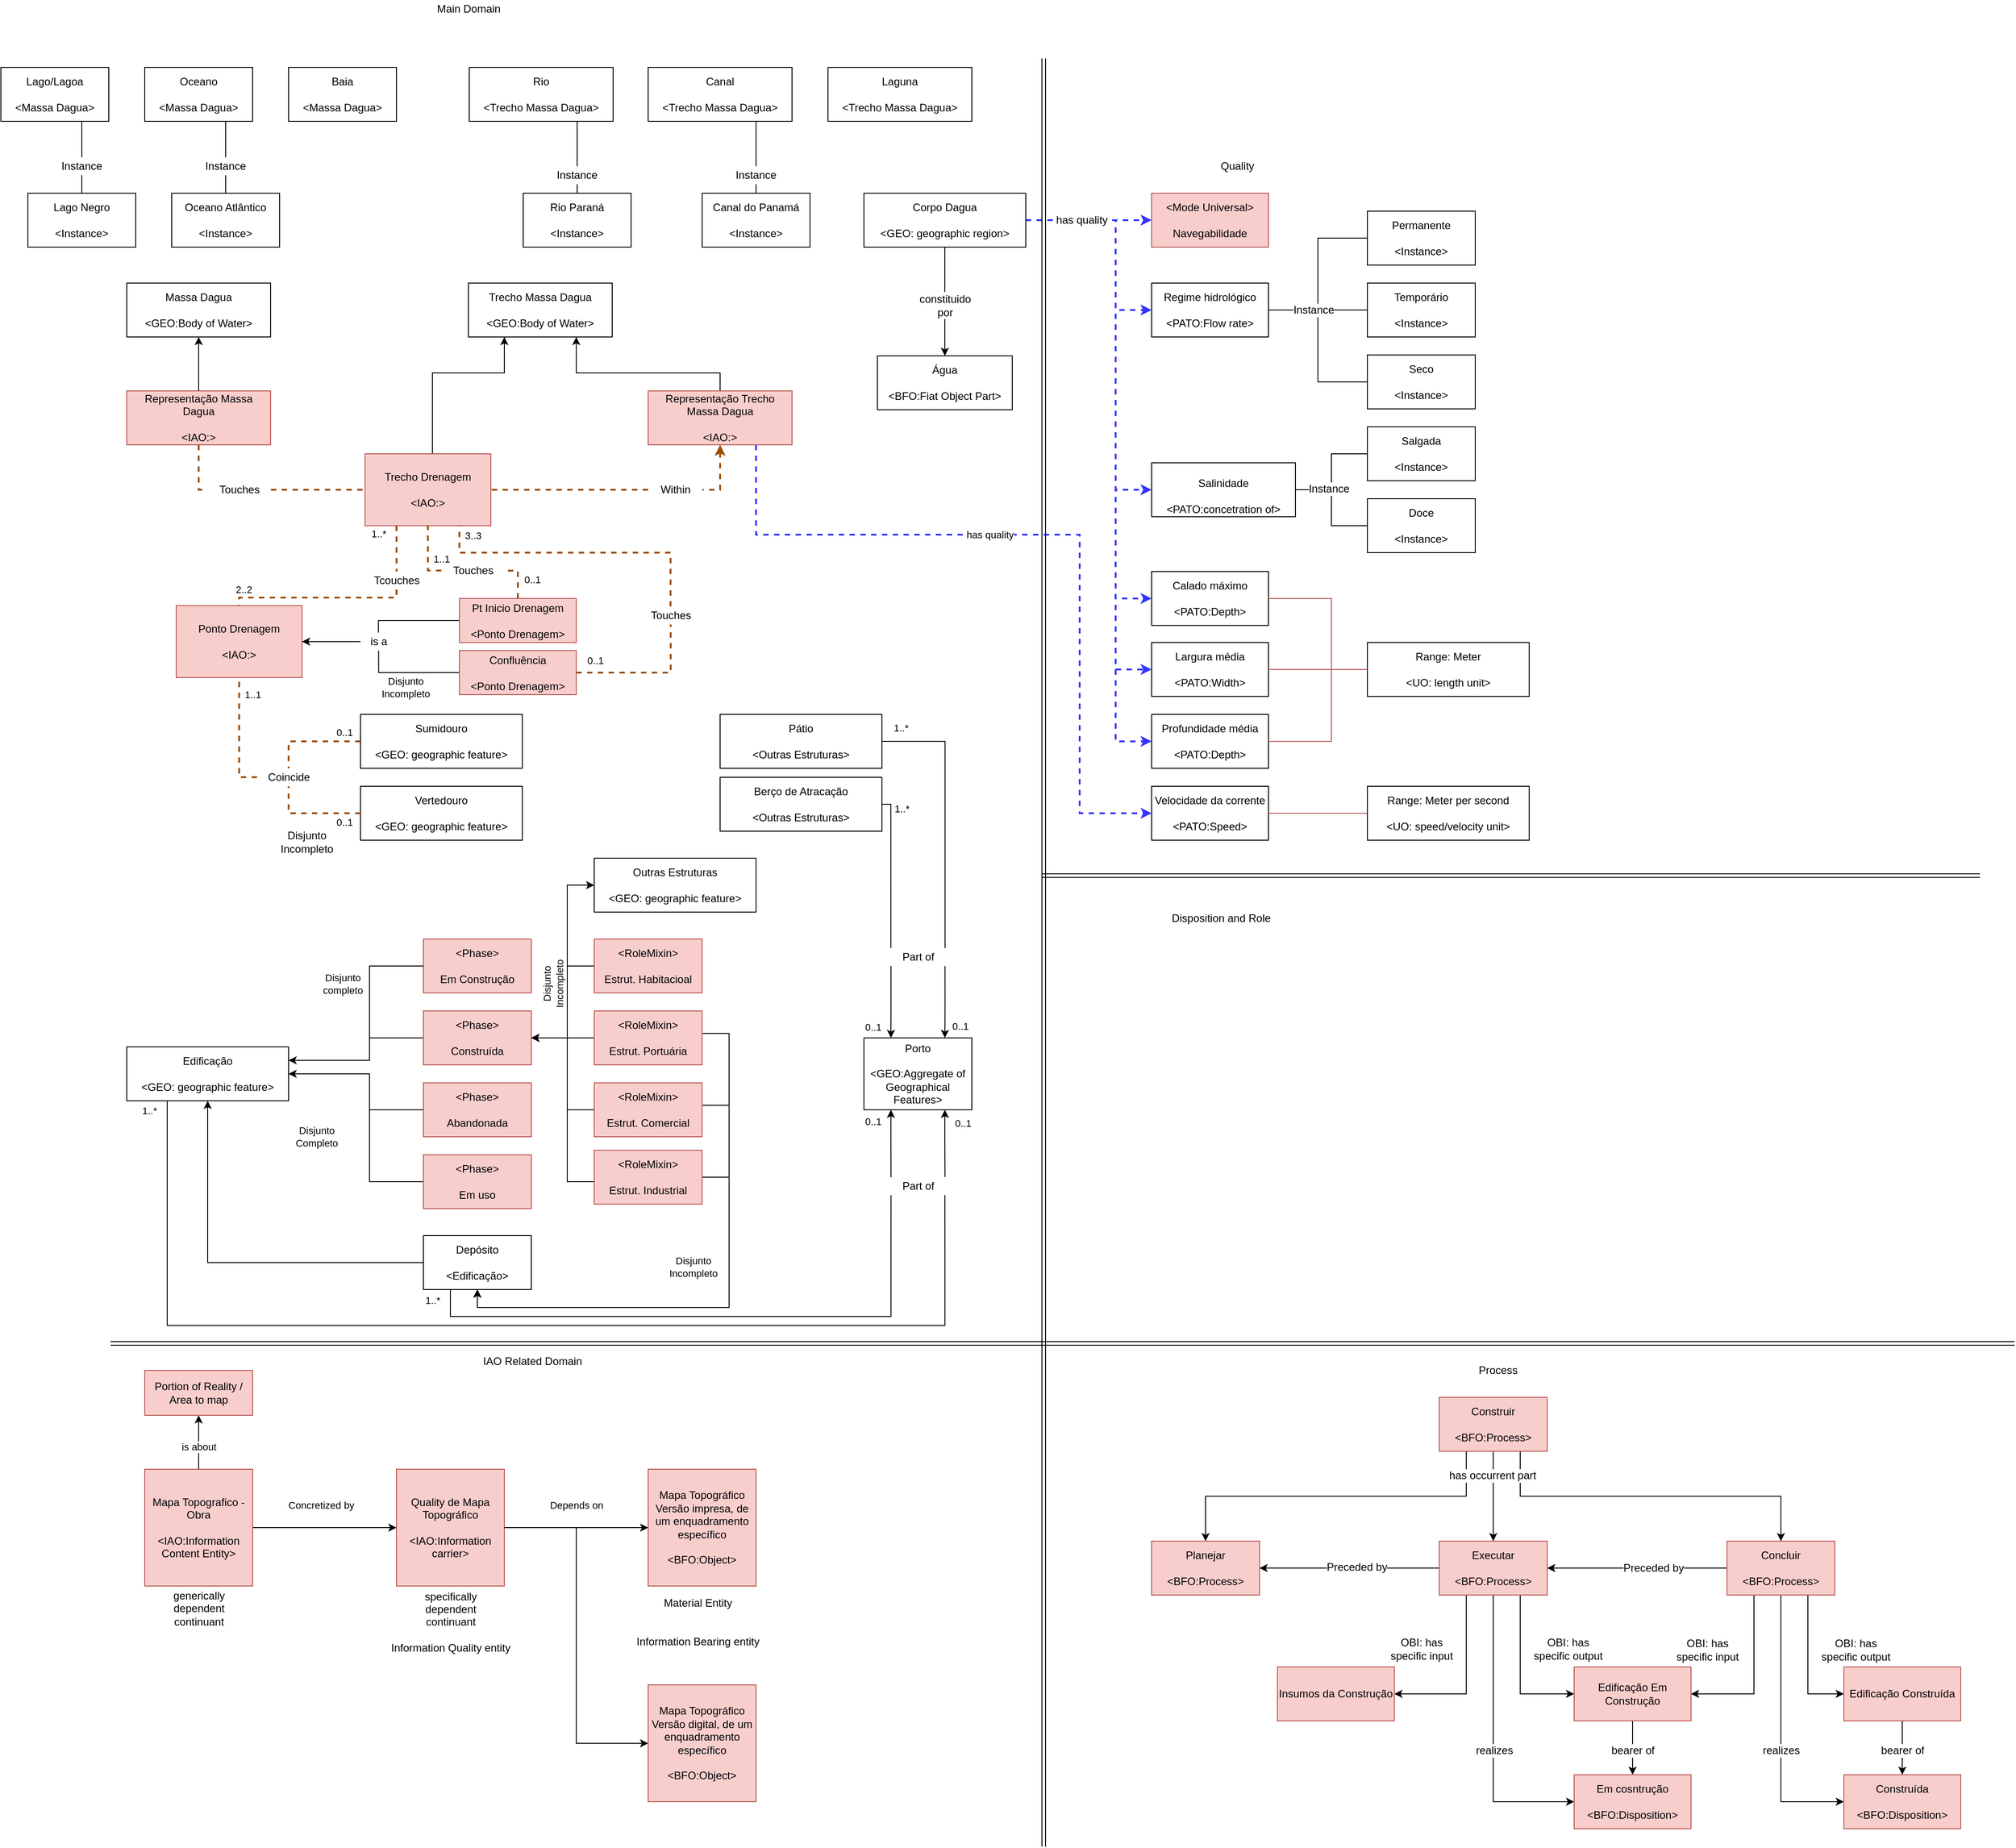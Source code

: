 <mxfile version="13.4.2" type="device"><diagram id="k8WpdQv8bioLY04VH9dS" name="Page-1"><mxGraphModel dx="7110" dy="3830" grid="1" gridSize="10" guides="1" tooltips="1" connect="1" arrows="1" fold="1" page="1" pageScale="1" pageWidth="3300" pageHeight="2339" math="0" shadow="0"><root><mxCell id="0"/><mxCell id="1" parent="0"/><mxCell id="t2Fi6QfDS-vFKSHOUxqJ-82" style="edgeStyle=orthogonalEdgeStyle;rounded=0;jumpStyle=arc;orthogonalLoop=1;jettySize=auto;html=1;exitX=0.25;exitY=1;exitDx=0;exitDy=0;entryX=0.5;entryY=0;entryDx=0;entryDy=0;startArrow=none;startFill=0;endArrow=classic;endFill=1;fontSize=12;" parent="1" source="t2Fi6QfDS-vFKSHOUxqJ-67" target="t2Fi6QfDS-vFKSHOUxqJ-69" edge="1"><mxGeometry relative="1" as="geometry"/></mxCell><mxCell id="t2Fi6QfDS-vFKSHOUxqJ-81" style="edgeStyle=orthogonalEdgeStyle;rounded=0;jumpStyle=arc;orthogonalLoop=1;jettySize=auto;html=1;exitX=0.75;exitY=1;exitDx=0;exitDy=0;entryX=0.5;entryY=0;entryDx=0;entryDy=0;startArrow=none;startFill=0;endArrow=classic;endFill=1;fontSize=12;" parent="1" source="t2Fi6QfDS-vFKSHOUxqJ-67" target="t2Fi6QfDS-vFKSHOUxqJ-72" edge="1"><mxGeometry relative="1" as="geometry"/></mxCell><mxCell id="t2Fi6QfDS-vFKSHOUxqJ-24" style="edgeStyle=orthogonalEdgeStyle;rounded=0;orthogonalLoop=1;jettySize=auto;html=1;entryX=0;entryY=0.5;entryDx=0;entryDy=0;dashed=1;startArrow=none;startFill=0;endArrow=classic;endFill=1;exitX=0.75;exitY=1;exitDx=0;exitDy=0;strokeColor=#3333FF;strokeWidth=2;" parent="1" source="IZz2Sikzny2YbOmCVOXt-5" target="IZz2Sikzny2YbOmCVOXt-178" edge="1"><mxGeometry relative="1" as="geometry"><Array as="points"><mxPoint x="1210" y="705"/><mxPoint x="1570" y="705"/><mxPoint x="1570" y="1015"/></Array></mxGeometry></mxCell><mxCell id="t2Fi6QfDS-vFKSHOUxqJ-31" value="has quality" style="edgeLabel;html=1;align=center;verticalAlign=middle;resizable=0;points=[];" parent="t2Fi6QfDS-vFKSHOUxqJ-24" vertex="1" connectable="0"><mxGeometry x="-0.049" relative="1" as="geometry"><mxPoint x="-44" as="offset"/></mxGeometry></mxCell><mxCell id="t2Fi6QfDS-vFKSHOUxqJ-33" style="edgeStyle=orthogonalEdgeStyle;rounded=0;orthogonalLoop=1;jettySize=auto;html=1;entryX=0;entryY=0.5;entryDx=0;entryDy=0;dashed=1;startArrow=none;startFill=0;endArrow=classic;endFill=1;jumpStyle=arc;strokeWidth=2;strokeColor=#3333FF;exitX=1;exitY=0.5;exitDx=0;exitDy=0;" parent="1" source="IZz2Sikzny2YbOmCVOXt-39" target="t2Fi6QfDS-vFKSHOUxqJ-57" edge="1"><mxGeometry relative="1" as="geometry"><mxPoint x="1470" y="205" as="sourcePoint"/><mxPoint x="1570" y="355" as="targetPoint"/><Array as="points"><mxPoint x="1590" y="355"/><mxPoint x="1590" y="355"/></Array></mxGeometry></mxCell><mxCell id="IZz2Sikzny2YbOmCVOXt-154" style="edgeStyle=orthogonalEdgeStyle;rounded=0;jumpStyle=arc;jumpSize=9;orthogonalLoop=1;jettySize=auto;html=1;startArrow=none;startFill=0;endArrow=none;endFill=0;entryX=0;entryY=0.5;entryDx=0;entryDy=0;exitX=1;exitY=0.5;exitDx=0;exitDy=0;" parent="1" source="IZz2Sikzny2YbOmCVOXt-149" target="IZz2Sikzny2YbOmCVOXt-155" edge="1"><mxGeometry relative="1" as="geometry"><mxPoint x="1940" y="785" as="targetPoint"/><mxPoint x="1820" y="785" as="sourcePoint"/></mxGeometry></mxCell><mxCell id="IZz2Sikzny2YbOmCVOXt-150" style="edgeStyle=orthogonalEdgeStyle;rounded=0;jumpStyle=arc;jumpSize=9;orthogonalLoop=1;jettySize=auto;html=1;startArrow=none;startFill=0;endArrow=none;endFill=0;entryX=0;entryY=0.5;entryDx=0;entryDy=0;" parent="1" source="IZz2Sikzny2YbOmCVOXt-149" target="IZz2Sikzny2YbOmCVOXt-151" edge="1"><mxGeometry relative="1" as="geometry"><mxPoint x="1890" y="455" as="targetPoint"/></mxGeometry></mxCell><mxCell id="t2Fi6QfDS-vFKSHOUxqJ-28" style="edgeStyle=orthogonalEdgeStyle;rounded=0;orthogonalLoop=1;jettySize=auto;html=1;entryX=0;entryY=0.5;entryDx=0;entryDy=0;dashed=1;startArrow=none;startFill=0;endArrow=classic;endFill=1;strokeColor=#3333FF;strokeWidth=2;exitX=1;exitY=0.5;exitDx=0;exitDy=0;" parent="1" source="IZz2Sikzny2YbOmCVOXt-39" target="IZz2Sikzny2YbOmCVOXt-156" edge="1"><mxGeometry relative="1" as="geometry"><Array as="points"><mxPoint x="1610" y="355"/><mxPoint x="1610" y="655"/></Array><mxPoint x="1465" y="275" as="sourcePoint"/></mxGeometry></mxCell><mxCell id="t2Fi6QfDS-vFKSHOUxqJ-30" style="edgeStyle=orthogonalEdgeStyle;rounded=0;orthogonalLoop=1;jettySize=auto;html=1;entryX=0;entryY=0.5;entryDx=0;entryDy=0;dashed=1;startArrow=none;startFill=0;endArrow=classic;endFill=1;strokeColor=#3333FF;strokeWidth=2;exitX=1;exitY=0.5;exitDx=0;exitDy=0;" parent="1" source="IZz2Sikzny2YbOmCVOXt-39" target="IZz2Sikzny2YbOmCVOXt-149" edge="1"><mxGeometry relative="1" as="geometry"><Array as="points"><mxPoint x="1610" y="355"/><mxPoint x="1610" y="455"/></Array><mxPoint x="1510" y="285" as="sourcePoint"/></mxGeometry></mxCell><mxCell id="IZz2Sikzny2YbOmCVOXt-72" style="edgeStyle=orthogonalEdgeStyle;rounded=0;jumpStyle=arc;jumpSize=9;orthogonalLoop=1;jettySize=auto;html=1;startArrow=none;startFill=0;endArrow=none;endFill=0;entryX=0.5;entryY=1;entryDx=0;entryDy=0;exitX=-0.002;exitY=0.496;exitDx=0;exitDy=0;exitPerimeter=0;strokeColor=#994C00;strokeWidth=2;dashed=1;" parent="1" source="IZz2Sikzny2YbOmCVOXt-73" target="IZz2Sikzny2YbOmCVOXt-51" edge="1"><mxGeometry relative="1" as="geometry"><mxPoint x="830" y="885" as="targetPoint"/><Array as="points"><mxPoint x="635" y="975"/></Array><mxPoint x="730" y="1085" as="sourcePoint"/></mxGeometry></mxCell><mxCell id="V3z2PbxoJDrUVAwuNarh-9" value="1..1" style="edgeLabel;html=1;align=center;verticalAlign=middle;resizable=0;points=[];" vertex="1" connectable="0" parent="IZz2Sikzny2YbOmCVOXt-72"><mxGeometry x="0.512" relative="1" as="geometry"><mxPoint x="15" y="-12.84" as="offset"/></mxGeometry></mxCell><mxCell id="IZz2Sikzny2YbOmCVOXt-99" style="edgeStyle=orthogonalEdgeStyle;rounded=0;jumpStyle=arc;jumpSize=9;orthogonalLoop=1;jettySize=auto;html=1;startArrow=none;startFill=0;endArrow=none;endFill=0;dashed=1;strokeColor=#994C00;strokeWidth=2;entryX=0.75;entryY=1;entryDx=0;entryDy=0;exitX=0.498;exitY=-0.005;exitDx=0;exitDy=0;exitPerimeter=0;" parent="1" source="IZz2Sikzny2YbOmCVOXt-104" target="IZz2Sikzny2YbOmCVOXt-50" edge="1"><mxGeometry relative="1" as="geometry"><Array as="points"><mxPoint x="1115" y="725"/><mxPoint x="880" y="725"/></Array><mxPoint x="1120" y="785" as="sourcePoint"/><mxPoint x="1050" y="945" as="targetPoint"/></mxGeometry></mxCell><mxCell id="IZz2Sikzny2YbOmCVOXt-140" value="3..3" style="edgeLabel;html=1;align=center;verticalAlign=middle;resizable=0;points=[];" parent="IZz2Sikzny2YbOmCVOXt-99" vertex="1" connectable="0"><mxGeometry x="0.888" y="2" relative="1" as="geometry"><mxPoint x="17" y="-8.02" as="offset"/></mxGeometry></mxCell><mxCell id="IZz2Sikzny2YbOmCVOXt-8" value="" style="edgeStyle=orthogonalEdgeStyle;rounded=0;orthogonalLoop=1;jettySize=auto;html=1;entryX=0.5;entryY=0;entryDx=0;entryDy=0;endArrow=none;endFill=0;exitX=0.5;exitY=1;exitDx=0;exitDy=0;" parent="1" source="IZz2Sikzny2YbOmCVOXt-9" target="IZz2Sikzny2YbOmCVOXt-7" edge="1"><mxGeometry relative="1" as="geometry"><mxPoint x="1162" y="225" as="targetPoint"/><Array as="points"><mxPoint x="1011" y="325"/><mxPoint x="1011" y="325"/></Array></mxGeometry></mxCell><mxCell id="IZz2Sikzny2YbOmCVOXt-2" value="&lt;div&gt;Rio&lt;br&gt;&lt;/div&gt;&lt;div&gt;&lt;div&gt;&lt;br&gt;&lt;/div&gt;&lt;div&gt;&amp;lt;Trecho Massa Dagua&amp;gt;&lt;br&gt;&lt;/div&gt;&lt;/div&gt;" style="rounded=0;whiteSpace=wrap;html=1;" parent="1" vertex="1"><mxGeometry x="891" y="185" width="160" height="60" as="geometry"/></mxCell><mxCell id="IZz2Sikzny2YbOmCVOXt-3" value="Canal&lt;div&gt;&lt;br&gt;&lt;/div&gt;&lt;div&gt;&amp;lt;Trecho Massa Dagua&amp;gt;&lt;br&gt;&lt;/div&gt;" style="rounded=0;whiteSpace=wrap;html=1;" parent="1" vertex="1"><mxGeometry x="1090" y="185" width="160" height="60" as="geometry"/></mxCell><mxCell id="IZz2Sikzny2YbOmCVOXt-4" value="&lt;div&gt;Laguna&lt;/div&gt;&lt;div&gt;&lt;br&gt;&lt;/div&gt;&lt;div&gt;&amp;lt;Trecho Massa Dagua&amp;gt;&lt;br&gt;&lt;/div&gt;" style="rounded=0;whiteSpace=wrap;html=1;" parent="1" vertex="1"><mxGeometry x="1290" y="185" width="160" height="60" as="geometry"/></mxCell><mxCell id="IZz2Sikzny2YbOmCVOXt-56" style="edgeStyle=orthogonalEdgeStyle;rounded=0;orthogonalLoop=1;jettySize=auto;html=1;startArrow=none;startFill=0;endArrow=none;endFill=0;exitX=-0.001;exitY=0.501;exitDx=0;exitDy=0;exitPerimeter=0;dashed=1;strokeColor=#994C00;strokeWidth=2;entryX=1;entryY=0.5;entryDx=0;entryDy=0;" parent="1" source="IZz2Sikzny2YbOmCVOXt-59" target="IZz2Sikzny2YbOmCVOXt-50" edge="1"><mxGeometry relative="1" as="geometry"><mxPoint x="560" y="765" as="sourcePoint"/><Array as="points"><mxPoint x="1060" y="655"/><mxPoint x="1060" y="655"/></Array><mxPoint x="570" y="815" as="targetPoint"/></mxGeometry></mxCell><mxCell id="V3z2PbxoJDrUVAwuNarh-6" style="edgeStyle=orthogonalEdgeStyle;rounded=0;jumpStyle=arc;orthogonalLoop=1;jettySize=auto;html=1;entryX=0.5;entryY=0;entryDx=0;entryDy=0;startArrow=classic;startFill=1;endArrow=none;endFill=0;strokeColor=#000000;strokeWidth=1;exitX=0.75;exitY=1;exitDx=0;exitDy=0;" edge="1" parent="1" source="V3z2PbxoJDrUVAwuNarh-3" target="IZz2Sikzny2YbOmCVOXt-5"><mxGeometry relative="1" as="geometry"><mxPoint x="1000" y="545" as="sourcePoint"/><Array as="points"><mxPoint x="1010" y="525"/><mxPoint x="1170" y="525"/></Array></mxGeometry></mxCell><mxCell id="IZz2Sikzny2YbOmCVOXt-5" value="&lt;div&gt;Representação Trecho Massa Dagua&lt;/div&gt;&lt;div&gt;&lt;br&gt;&lt;/div&gt;&lt;div&gt;&amp;lt;IAO:&amp;gt;&lt;/div&gt;" style="rounded=0;whiteSpace=wrap;html=1;fillColor=#f8cecc;strokeColor=#b85450;" parent="1" vertex="1"><mxGeometry x="1090" y="545" width="160" height="60" as="geometry"/></mxCell><mxCell id="IZz2Sikzny2YbOmCVOXt-7" value="Rio Paraná&lt;div&gt;&lt;br&gt;&lt;/div&gt;&lt;div&gt;&lt;div&gt;&amp;lt;Instance&amp;gt;&lt;/div&gt;&lt;/div&gt;" style="rounded=0;whiteSpace=wrap;html=1;" parent="1" vertex="1"><mxGeometry x="951" y="325" width="120" height="60" as="geometry"/></mxCell><mxCell id="IZz2Sikzny2YbOmCVOXt-9" value="Instance" style="text;html=1;align=center;verticalAlign=middle;whiteSpace=wrap;rounded=0;" parent="1" vertex="1"><mxGeometry x="991" y="295" width="40" height="20" as="geometry"/></mxCell><mxCell id="IZz2Sikzny2YbOmCVOXt-10" value="" style="edgeStyle=orthogonalEdgeStyle;rounded=0;orthogonalLoop=1;jettySize=auto;html=1;entryX=0.5;entryY=0;entryDx=0;entryDy=0;startArrow=none;startFill=0;endArrow=none;endFill=0;exitX=0.75;exitY=1;exitDx=0;exitDy=0;" parent="1" source="IZz2Sikzny2YbOmCVOXt-2" target="IZz2Sikzny2YbOmCVOXt-9" edge="1"><mxGeometry relative="1" as="geometry"><mxPoint x="996" y="275" as="sourcePoint"/><mxPoint x="1042" y="225" as="targetPoint"/><Array as="points"><mxPoint x="1011" y="285"/><mxPoint x="1011" y="285"/></Array></mxGeometry></mxCell><mxCell id="IZz2Sikzny2YbOmCVOXt-12" value="" style="edgeStyle=orthogonalEdgeStyle;rounded=0;orthogonalLoop=1;jettySize=auto;html=1;startArrow=none;startFill=0;endArrow=none;endFill=0;exitX=0.75;exitY=1;exitDx=0;exitDy=0;entryX=0.5;entryY=0;entryDx=0;entryDy=0;" parent="1" source="IZz2Sikzny2YbOmCVOXt-3" target="IZz2Sikzny2YbOmCVOXt-13" edge="1"><mxGeometry relative="1" as="geometry"><mxPoint x="1196" y="295" as="sourcePoint"/><mxPoint x="1230" y="285" as="targetPoint"/><Array as="points"/></mxGeometry></mxCell><mxCell id="IZz2Sikzny2YbOmCVOXt-13" value="Instance" style="text;html=1;align=center;verticalAlign=middle;whiteSpace=wrap;rounded=0;" parent="1" vertex="1"><mxGeometry x="1190" y="295" width="40" height="20" as="geometry"/></mxCell><mxCell id="IZz2Sikzny2YbOmCVOXt-14" value="&lt;br&gt;&lt;div&gt;Canal do Panamá&lt;/div&gt;&lt;div&gt;&lt;br&gt;&lt;/div&gt;&lt;div&gt;&lt;div&gt;&amp;lt;Instance&amp;gt;&lt;/div&gt;&lt;div&gt;&lt;br&gt;&lt;/div&gt;&lt;/div&gt;" style="rounded=0;whiteSpace=wrap;html=1;" parent="1" vertex="1"><mxGeometry x="1150" y="325" width="120" height="60" as="geometry"/></mxCell><mxCell id="IZz2Sikzny2YbOmCVOXt-15" value="" style="edgeStyle=orthogonalEdgeStyle;rounded=0;orthogonalLoop=1;jettySize=auto;html=1;entryX=0.5;entryY=0;entryDx=0;entryDy=0;endArrow=none;endFill=0;exitX=0.5;exitY=1;exitDx=0;exitDy=0;" parent="1" source="IZz2Sikzny2YbOmCVOXt-13" target="IZz2Sikzny2YbOmCVOXt-14" edge="1"><mxGeometry relative="1" as="geometry"><mxPoint x="1316" y="215" as="targetPoint"/></mxGeometry></mxCell><mxCell id="IZz2Sikzny2YbOmCVOXt-23" value="" style="edgeStyle=orthogonalEdgeStyle;rounded=0;orthogonalLoop=1;jettySize=auto;html=1;entryX=0.5;entryY=0;entryDx=0;entryDy=0;endArrow=none;endFill=0;exitX=0.5;exitY=1;exitDx=0;exitDy=0;" parent="1" source="IZz2Sikzny2YbOmCVOXt-32" target="IZz2Sikzny2YbOmCVOXt-31" edge="1"><mxGeometry relative="1" as="geometry"><mxPoint x="190" y="-55" as="targetPoint"/></mxGeometry></mxCell><mxCell id="IZz2Sikzny2YbOmCVOXt-25" value="&lt;div&gt;Lago/Lagoa&lt;/div&gt;&lt;div&gt;&lt;div&gt;&lt;br&gt;&lt;/div&gt;&lt;div&gt;&amp;lt;Massa Dagua&amp;gt;&lt;br&gt;&lt;/div&gt;&lt;/div&gt;" style="rounded=0;whiteSpace=wrap;html=1;" parent="1" vertex="1"><mxGeometry x="370" y="185" width="120" height="60" as="geometry"/></mxCell><mxCell id="IZz2Sikzny2YbOmCVOXt-26" value="&lt;div&gt;Oceano&lt;div&gt;&lt;br&gt;&lt;/div&gt;&lt;div&gt;&amp;lt;Massa Dagua&amp;gt;&lt;br&gt;&lt;/div&gt;&lt;/div&gt;" style="rounded=0;whiteSpace=wrap;html=1;" parent="1" vertex="1"><mxGeometry x="530" y="185" width="120" height="60" as="geometry"/></mxCell><mxCell id="IZz2Sikzny2YbOmCVOXt-28" value="&lt;div&gt;Baia&lt;div&gt;&lt;br&gt;&lt;/div&gt;&lt;div&gt;&amp;lt;Massa Dagua&amp;gt;&lt;br&gt;&lt;/div&gt;&lt;/div&gt;" style="rounded=0;whiteSpace=wrap;html=1;" parent="1" vertex="1"><mxGeometry x="690" y="185" width="120" height="60" as="geometry"/></mxCell><mxCell id="IZz2Sikzny2YbOmCVOXt-57" style="edgeStyle=orthogonalEdgeStyle;rounded=0;orthogonalLoop=1;jettySize=auto;html=1;entryX=0;entryY=0.5;entryDx=0;entryDy=0;startArrow=none;startFill=0;endArrow=none;endFill=0;jumpStyle=arc;jumpSize=9;dashed=1;strokeColor=#994C00;strokeWidth=2;exitX=1.005;exitY=0.5;exitDx=0;exitDy=0;exitPerimeter=0;" parent="1" source="IZz2Sikzny2YbOmCVOXt-61" target="IZz2Sikzny2YbOmCVOXt-50" edge="1"><mxGeometry relative="1" as="geometry"><mxPoint x="700" y="695" as="sourcePoint"/><Array as="points"><mxPoint x="710" y="655"/><mxPoint x="710" y="655"/></Array></mxGeometry></mxCell><mxCell id="IZz2Sikzny2YbOmCVOXt-30" value="&lt;br&gt;&lt;div&gt;Representação Massa Dagua&lt;/div&gt;&lt;div&gt;&lt;br&gt;&lt;/div&gt;&lt;div&gt;&lt;div&gt;&amp;lt;IAO:&amp;gt;&lt;/div&gt;&lt;div&gt;&lt;br&gt;&lt;/div&gt;&lt;/div&gt;" style="rounded=0;whiteSpace=wrap;html=1;fillColor=#f8cecc;strokeColor=#b85450;" parent="1" vertex="1"><mxGeometry x="510" y="545" width="160" height="60" as="geometry"/></mxCell><mxCell id="IZz2Sikzny2YbOmCVOXt-31" value="Lago Negro&lt;div&gt;&lt;br&gt;&lt;/div&gt;&lt;div&gt;&lt;div&gt;&amp;lt;Instance&amp;gt;&lt;/div&gt;&lt;/div&gt;" style="rounded=0;whiteSpace=wrap;html=1;" parent="1" vertex="1"><mxGeometry x="400" y="325" width="120" height="60" as="geometry"/></mxCell><mxCell id="IZz2Sikzny2YbOmCVOXt-32" value="Instance" style="text;html=1;align=center;verticalAlign=middle;whiteSpace=wrap;rounded=0;" parent="1" vertex="1"><mxGeometry x="440" y="285" width="40" height="20" as="geometry"/></mxCell><mxCell id="IZz2Sikzny2YbOmCVOXt-33" value="" style="edgeStyle=orthogonalEdgeStyle;rounded=0;orthogonalLoop=1;jettySize=auto;html=1;entryX=0.5;entryY=0;entryDx=0;entryDy=0;startArrow=none;startFill=0;endArrow=none;endFill=0;exitX=0.75;exitY=1;exitDx=0;exitDy=0;" parent="1" source="IZz2Sikzny2YbOmCVOXt-25" target="IZz2Sikzny2YbOmCVOXt-32" edge="1"><mxGeometry relative="1" as="geometry"><mxPoint x="70" y="25" as="sourcePoint"/><mxPoint x="70" y="-55" as="targetPoint"/><Array as="points"><mxPoint x="460" y="285"/><mxPoint x="460" y="285"/></Array></mxGeometry></mxCell><mxCell id="IZz2Sikzny2YbOmCVOXt-34" value="" style="edgeStyle=orthogonalEdgeStyle;rounded=0;orthogonalLoop=1;jettySize=auto;html=1;entryX=0.5;entryY=0;entryDx=0;entryDy=0;startArrow=none;startFill=0;endArrow=none;endFill=0;exitX=0.75;exitY=1;exitDx=0;exitDy=0;" parent="1" source="IZz2Sikzny2YbOmCVOXt-26" target="IZz2Sikzny2YbOmCVOXt-35" edge="1"><mxGeometry relative="1" as="geometry"><mxPoint x="230" y="15" as="sourcePoint"/><mxPoint x="230" y="-65" as="targetPoint"/><Array as="points"><mxPoint x="620" y="275"/><mxPoint x="620" y="275"/></Array></mxGeometry></mxCell><mxCell id="IZz2Sikzny2YbOmCVOXt-35" value="Instance" style="text;html=1;align=center;verticalAlign=middle;whiteSpace=wrap;rounded=0;" parent="1" vertex="1"><mxGeometry x="600" y="285" width="40" height="20" as="geometry"/></mxCell><mxCell id="IZz2Sikzny2YbOmCVOXt-36" value="Oceano Atlântico&lt;div&gt;&lt;br&gt;&lt;/div&gt;&lt;div&gt;&lt;div&gt;&amp;lt;Instance&amp;gt;&lt;/div&gt;&lt;/div&gt;" style="rounded=0;whiteSpace=wrap;html=1;" parent="1" vertex="1"><mxGeometry x="560" y="325" width="120" height="60" as="geometry"/></mxCell><mxCell id="IZz2Sikzny2YbOmCVOXt-37" value="" style="edgeStyle=orthogonalEdgeStyle;rounded=0;orthogonalLoop=1;jettySize=auto;html=1;entryX=0.5;entryY=0;entryDx=0;entryDy=0;endArrow=none;endFill=0;exitX=0.5;exitY=1;exitDx=0;exitDy=0;" parent="1" source="IZz2Sikzny2YbOmCVOXt-35" target="IZz2Sikzny2YbOmCVOXt-36" edge="1"><mxGeometry relative="1" as="geometry"><mxPoint x="350" y="-65" as="targetPoint"/><Array as="points"><mxPoint x="620" y="315"/><mxPoint x="620" y="315"/></Array></mxGeometry></mxCell><mxCell id="t2Fi6QfDS-vFKSHOUxqJ-21" style="edgeStyle=orthogonalEdgeStyle;rounded=0;orthogonalLoop=1;jettySize=auto;html=1;entryX=0;entryY=0.5;entryDx=0;entryDy=0;dashed=1;startArrow=none;startFill=0;endArrow=classic;endFill=1;strokeColor=#3333FF;strokeWidth=2;" parent="1" target="IZz2Sikzny2YbOmCVOXt-161" edge="1"><mxGeometry relative="1" as="geometry"><Array as="points"><mxPoint x="1570" y="355"/><mxPoint x="1570" y="355"/><mxPoint x="1610" y="355"/><mxPoint x="1610" y="776"/></Array><mxPoint x="1510" y="355" as="sourcePoint"/></mxGeometry></mxCell><mxCell id="t2Fi6QfDS-vFKSHOUxqJ-22" style="edgeStyle=orthogonalEdgeStyle;rounded=0;orthogonalLoop=1;jettySize=auto;html=1;entryX=0;entryY=0.5;entryDx=0;entryDy=0;dashed=1;startArrow=none;startFill=0;endArrow=classic;endFill=1;strokeColor=#3333FF;exitX=1;exitY=0.5;exitDx=0;exitDy=0;strokeWidth=2;" parent="1" source="IZz2Sikzny2YbOmCVOXt-39" target="IZz2Sikzny2YbOmCVOXt-172" edge="1"><mxGeometry relative="1" as="geometry"><Array as="points"><mxPoint x="1560" y="355"/><mxPoint x="1560" y="355"/><mxPoint x="1610" y="355"/><mxPoint x="1610" y="855"/></Array></mxGeometry></mxCell><mxCell id="t2Fi6QfDS-vFKSHOUxqJ-23" style="edgeStyle=orthogonalEdgeStyle;rounded=0;orthogonalLoop=1;jettySize=auto;html=1;entryX=0;entryY=0.5;entryDx=0;entryDy=0;dashed=1;startArrow=none;startFill=0;endArrow=classic;endFill=1;strokeColor=#3333FF;strokeWidth=2;exitX=1;exitY=0.5;exitDx=0;exitDy=0;" parent="1" source="IZz2Sikzny2YbOmCVOXt-39" target="IZz2Sikzny2YbOmCVOXt-175" edge="1"><mxGeometry relative="1" as="geometry"><Array as="points"><mxPoint x="1610" y="355"/><mxPoint x="1610" y="935"/></Array><mxPoint x="1010" y="315" as="sourcePoint"/></mxGeometry></mxCell><mxCell id="t2Fi6QfDS-vFKSHOUxqJ-64" value="has quality" style="edgeLabel;html=1;align=center;verticalAlign=middle;resizable=0;points=[];fontSize=12;" parent="t2Fi6QfDS-vFKSHOUxqJ-23" vertex="1" connectable="0"><mxGeometry x="-0.325" relative="1" as="geometry"><mxPoint x="-38.03" y="-143.41" as="offset"/></mxGeometry></mxCell><mxCell id="IZz2Sikzny2YbOmCVOXt-39" value="Corpo Dagua&lt;div&gt;&lt;br&gt;&lt;/div&gt;&lt;div&gt;&amp;lt;GEO: geographic region&amp;gt;&lt;/div&gt;" style="rounded=0;whiteSpace=wrap;html=1;" parent="1" vertex="1"><mxGeometry x="1330" y="325" width="180" height="60" as="geometry"/></mxCell><mxCell id="IZz2Sikzny2YbOmCVOXt-44" value="&lt;div&gt;Água&lt;/div&gt;&lt;div&gt;&lt;br&gt;&lt;/div&gt;&lt;div&gt;&amp;lt;BFO:Fiat Object Part&amp;gt;&lt;br&gt;&lt;/div&gt;" style="rounded=0;whiteSpace=wrap;html=1;" parent="1" vertex="1"><mxGeometry x="1345" y="506" width="150" height="60" as="geometry"/></mxCell><mxCell id="t2Fi6QfDS-vFKSHOUxqJ-14" style="edgeStyle=orthogonalEdgeStyle;rounded=0;orthogonalLoop=1;jettySize=auto;html=1;startArrow=none;startFill=0;endArrow=classic;endFill=1;entryX=0.5;entryY=0;entryDx=0;entryDy=0;" parent="1" source="IZz2Sikzny2YbOmCVOXt-46" target="IZz2Sikzny2YbOmCVOXt-44" edge="1"><mxGeometry relative="1" as="geometry"><mxPoint x="1250" y="695" as="targetPoint"/></mxGeometry></mxCell><mxCell id="IZz2Sikzny2YbOmCVOXt-46" value="&lt;div&gt;constituido&lt;/div&gt;&lt;div&gt;por&lt;br&gt;&lt;/div&gt;" style="text;html=1;align=center;verticalAlign=middle;resizable=0;points=[];autosize=1;" parent="1" vertex="1"><mxGeometry x="1380" y="435" width="80" height="30" as="geometry"/></mxCell><mxCell id="IZz2Sikzny2YbOmCVOXt-47" style="edgeStyle=orthogonalEdgeStyle;rounded=0;orthogonalLoop=1;jettySize=auto;html=1;entryX=0.499;entryY=-0.003;entryDx=0;entryDy=0;startArrow=none;startFill=0;endArrow=none;endFill=0;exitX=0.5;exitY=1;exitDx=0;exitDy=0;entryPerimeter=0;" parent="1" source="IZz2Sikzny2YbOmCVOXt-39" target="IZz2Sikzny2YbOmCVOXt-46" edge="1"><mxGeometry relative="1" as="geometry"><mxPoint x="1070" y="695" as="sourcePoint"/><mxPoint x="1210" y="695" as="targetPoint"/><Array as="points"><mxPoint x="1420" y="425"/><mxPoint x="1420" y="425"/></Array></mxGeometry></mxCell><mxCell id="IZz2Sikzny2YbOmCVOXt-83" style="edgeStyle=orthogonalEdgeStyle;rounded=0;jumpStyle=arc;jumpSize=9;orthogonalLoop=1;jettySize=auto;html=1;entryX=0.5;entryY=0;entryDx=0;entryDy=0;startArrow=none;startFill=0;endArrow=none;endFill=0;dashed=1;strokeColor=#994C00;strokeWidth=2;" parent="1" source="IZz2Sikzny2YbOmCVOXt-85" target="IZz2Sikzny2YbOmCVOXt-51" edge="1"><mxGeometry relative="1" as="geometry"><Array as="points"><mxPoint x="810" y="775"/><mxPoint x="635" y="775"/></Array></mxGeometry></mxCell><mxCell id="IZz2Sikzny2YbOmCVOXt-89" value="2..2" style="edgeLabel;html=1;align=center;verticalAlign=middle;resizable=0;points=[];" parent="IZz2Sikzny2YbOmCVOXt-83" vertex="1" connectable="0"><mxGeometry x="0.444" y="-8" relative="1" as="geometry"><mxPoint x="-39.8" y="-1" as="offset"/></mxGeometry></mxCell><mxCell id="V3z2PbxoJDrUVAwuNarh-7" style="edgeStyle=orthogonalEdgeStyle;rounded=0;jumpStyle=arc;orthogonalLoop=1;jettySize=auto;html=1;startArrow=classic;startFill=1;endArrow=none;endFill=0;strokeColor=#000000;strokeWidth=1;exitX=0.25;exitY=1;exitDx=0;exitDy=0;" edge="1" parent="1" source="V3z2PbxoJDrUVAwuNarh-3" target="IZz2Sikzny2YbOmCVOXt-50"><mxGeometry relative="1" as="geometry"><mxPoint x="930" y="495" as="sourcePoint"/><Array as="points"><mxPoint x="930" y="525"/><mxPoint x="850" y="525"/></Array></mxGeometry></mxCell><mxCell id="IZz2Sikzny2YbOmCVOXt-50" value="Trecho Drenagem&lt;div&gt;&lt;br&gt;&lt;/div&gt;&lt;div&gt;&amp;lt;IAO:&amp;gt;&lt;/div&gt;" style="rounded=0;whiteSpace=wrap;html=1;fillColor=#f8cecc;strokeColor=#b85450;" parent="1" vertex="1"><mxGeometry x="775" y="615" width="140" height="80" as="geometry"/></mxCell><mxCell id="IZz2Sikzny2YbOmCVOXt-90" style="edgeStyle=orthogonalEdgeStyle;rounded=0;jumpStyle=arc;jumpSize=9;orthogonalLoop=1;jettySize=auto;html=1;exitX=0;exitY=0.5;exitDx=0;exitDy=0;entryX=0.498;entryY=0;entryDx=0;entryDy=0;startArrow=none;startFill=0;endArrow=none;endFill=0;entryPerimeter=0;" parent="1" source="IZz2Sikzny2YbOmCVOXt-52" target="IZz2Sikzny2YbOmCVOXt-93" edge="1"><mxGeometry relative="1" as="geometry"><Array as="points"><mxPoint x="790" y="801"/></Array></mxGeometry></mxCell><mxCell id="IZz2Sikzny2YbOmCVOXt-51" value="Ponto Drenagem&lt;div&gt;&lt;br&gt;&lt;/div&gt;&lt;div&gt;&amp;lt;IAO:&amp;gt;&lt;/div&gt;" style="rounded=0;whiteSpace=wrap;html=1;fillColor=#f8cecc;strokeColor=#b85450;" parent="1" vertex="1"><mxGeometry x="565" y="784" width="140" height="80" as="geometry"/></mxCell><mxCell id="IZz2Sikzny2YbOmCVOXt-98" style="edgeStyle=orthogonalEdgeStyle;rounded=0;jumpStyle=arc;jumpSize=9;orthogonalLoop=1;jettySize=auto;html=1;startArrow=none;startFill=0;endArrow=none;endFill=0;dashed=1;strokeColor=#994C00;strokeWidth=2;entryX=0.5;entryY=1;entryDx=0;entryDy=0;exitX=-0.001;exitY=0.495;exitDx=0;exitDy=0;exitPerimeter=0;" parent="1" source="IZz2Sikzny2YbOmCVOXt-102" target="IZz2Sikzny2YbOmCVOXt-50" edge="1"><mxGeometry relative="1" as="geometry"><Array as="points"><mxPoint x="845" y="745"/></Array><mxPoint x="1040" y="785" as="targetPoint"/></mxGeometry></mxCell><mxCell id="IZz2Sikzny2YbOmCVOXt-142" value="1..1" style="edgeLabel;html=1;align=center;verticalAlign=middle;resizable=0;points=[];" parent="IZz2Sikzny2YbOmCVOXt-98" vertex="1" connectable="0"><mxGeometry x="0.718" relative="1" as="geometry"><mxPoint x="15" y="27.84" as="offset"/></mxGeometry></mxCell><mxCell id="IZz2Sikzny2YbOmCVOXt-52" value="Pt Inicio Drenagem&lt;div&gt;&lt;br&gt;&lt;/div&gt;&lt;div&gt;&lt;div&gt;&amp;lt;Ponto Drenagem&amp;gt;&lt;/div&gt;&lt;/div&gt;" style="rounded=0;whiteSpace=wrap;html=1;fillColor=#f8cecc;strokeColor=#b85450;" parent="1" vertex="1"><mxGeometry x="880" y="776" width="130" height="49" as="geometry"/></mxCell><mxCell id="IZz2Sikzny2YbOmCVOXt-91" style="edgeStyle=orthogonalEdgeStyle;rounded=0;jumpStyle=arc;jumpSize=9;orthogonalLoop=1;jettySize=auto;html=1;exitX=0;exitY=0.5;exitDx=0;exitDy=0;startArrow=none;startFill=0;endArrow=none;endFill=0;entryX=0.504;entryY=1;entryDx=0;entryDy=0;entryPerimeter=0;" parent="1" source="IZz2Sikzny2YbOmCVOXt-53" target="IZz2Sikzny2YbOmCVOXt-93" edge="1"><mxGeometry relative="1" as="geometry"><mxPoint x="1300" y="875" as="targetPoint"/></mxGeometry></mxCell><mxCell id="IZz2Sikzny2YbOmCVOXt-53" value="Confluência&lt;div&gt;&lt;br&gt;&lt;/div&gt;&lt;div&gt;&lt;div&gt;&amp;lt;Ponto Drenagem&amp;gt;&lt;/div&gt;&lt;/div&gt;" style="rounded=0;whiteSpace=wrap;html=1;fillColor=#f8cecc;strokeColor=#b85450;" parent="1" vertex="1"><mxGeometry x="880" y="834" width="130" height="49" as="geometry"/></mxCell><mxCell id="IZz2Sikzny2YbOmCVOXt-71" style="edgeStyle=orthogonalEdgeStyle;rounded=0;jumpStyle=arc;jumpSize=9;orthogonalLoop=1;jettySize=auto;html=1;entryX=0.5;entryY=0;entryDx=0;entryDy=0;startArrow=none;startFill=0;endArrow=none;endFill=0;entryPerimeter=0;exitX=0;exitY=0.5;exitDx=0;exitDy=0;strokeColor=#994C00;strokeWidth=2;dashed=1;" parent="1" source="IZz2Sikzny2YbOmCVOXt-54" target="IZz2Sikzny2YbOmCVOXt-73" edge="1"><mxGeometry relative="1" as="geometry"/></mxCell><mxCell id="IZz2Sikzny2YbOmCVOXt-82" value="0..1" style="edgeLabel;html=1;align=center;verticalAlign=middle;resizable=0;points=[];" parent="IZz2Sikzny2YbOmCVOXt-71" vertex="1" connectable="0"><mxGeometry x="-0.69" relative="1" as="geometry"><mxPoint x="-0.8" y="-10" as="offset"/></mxGeometry></mxCell><mxCell id="IZz2Sikzny2YbOmCVOXt-54" value="&lt;div&gt;Sumidouro&lt;/div&gt;&lt;div&gt;&lt;br&gt;&lt;/div&gt;&lt;div&gt;&amp;lt;GEO: geographic feature&amp;gt;&lt;/div&gt;" style="rounded=0;whiteSpace=wrap;html=1;" parent="1" vertex="1"><mxGeometry x="770" y="905" width="180" height="60" as="geometry"/></mxCell><mxCell id="IZz2Sikzny2YbOmCVOXt-55" value="Vertedouro&lt;br&gt;&lt;div&gt;&lt;br&gt;&lt;/div&gt;&lt;div&gt;&amp;lt;GEO: geographic feature&amp;gt;&lt;/div&gt;" style="rounded=0;whiteSpace=wrap;html=1;" parent="1" vertex="1"><mxGeometry x="770" y="985" width="180" height="60" as="geometry"/></mxCell><mxCell id="IZz2Sikzny2YbOmCVOXt-59" value="Within" style="text;html=1;align=center;verticalAlign=middle;resizable=0;points=[];autosize=1;" parent="1" vertex="1"><mxGeometry x="1090" y="645" width="60" height="20" as="geometry"/></mxCell><object label="" text="teste" id="IZz2Sikzny2YbOmCVOXt-60"><mxCell style="edgeStyle=orthogonalEdgeStyle;rounded=0;orthogonalLoop=1;jettySize=auto;html=1;exitX=0.5;exitY=1;exitDx=0;exitDy=0;startArrow=classic;startFill=1;endArrow=none;endFill=0;entryX=1.002;entryY=0.501;entryDx=0;entryDy=0;entryPerimeter=0;dashed=1;strokeColor=#994C00;strokeWidth=2;" parent="1" source="IZz2Sikzny2YbOmCVOXt-5" target="IZz2Sikzny2YbOmCVOXt-59" edge="1"><mxGeometry relative="1" as="geometry"><mxPoint x="720" y="645" as="sourcePoint"/><mxPoint x="560" y="825" as="targetPoint"/></mxGeometry></mxCell></object><mxCell id="IZz2Sikzny2YbOmCVOXt-61" value="Touches" style="text;html=1;align=center;verticalAlign=middle;resizable=0;points=[];autosize=1;" parent="1" vertex="1"><mxGeometry x="600" y="645" width="70" height="20" as="geometry"/></mxCell><mxCell id="IZz2Sikzny2YbOmCVOXt-62" style="edgeStyle=orthogonalEdgeStyle;rounded=0;orthogonalLoop=1;jettySize=auto;html=1;exitX=0.5;exitY=1;exitDx=0;exitDy=0;entryX=-0.005;entryY=0.5;entryDx=0;entryDy=0;startArrow=none;startFill=0;endArrow=none;endFill=0;jumpStyle=arc;jumpSize=9;entryPerimeter=0;dashed=1;strokeColor=#994C00;strokeWidth=2;" parent="1" source="IZz2Sikzny2YbOmCVOXt-30" target="IZz2Sikzny2YbOmCVOXt-61" edge="1"><mxGeometry relative="1" as="geometry"><mxPoint x="1210" y="630" as="sourcePoint"/><mxPoint x="620" y="825" as="targetPoint"/><Array as="points"><mxPoint x="590" y="655"/></Array></mxGeometry></mxCell><mxCell id="IZz2Sikzny2YbOmCVOXt-73" value="Coincide" style="text;html=1;align=center;verticalAlign=middle;resizable=0;points=[];autosize=1;" parent="1" vertex="1"><mxGeometry x="655" y="965" width="70" height="20" as="geometry"/></mxCell><mxCell id="IZz2Sikzny2YbOmCVOXt-74" style="edgeStyle=orthogonalEdgeStyle;rounded=0;jumpStyle=arc;jumpSize=9;orthogonalLoop=1;jettySize=auto;html=1;startArrow=none;startFill=0;endArrow=none;endFill=0;entryX=0.5;entryY=1;entryDx=0;entryDy=0;exitX=0;exitY=0.5;exitDx=0;exitDy=0;strokeColor=#994C00;strokeWidth=2;dashed=1;" parent="1" source="IZz2Sikzny2YbOmCVOXt-55" target="IZz2Sikzny2YbOmCVOXt-73" edge="1"><mxGeometry relative="1" as="geometry"><mxPoint x="1061" y="810" as="targetPoint"/><mxPoint x="881" y="1020.029" as="sourcePoint"/></mxGeometry></mxCell><mxCell id="IZz2Sikzny2YbOmCVOXt-81" value="0..1" style="edgeLabel;html=1;align=center;verticalAlign=middle;resizable=0;points=[];" parent="IZz2Sikzny2YbOmCVOXt-74" vertex="1" connectable="0"><mxGeometry x="-0.803" y="-1" relative="1" as="geometry"><mxPoint x="-7.6" y="11" as="offset"/></mxGeometry></mxCell><mxCell id="IZz2Sikzny2YbOmCVOXt-85" value="Tcouches" style="text;html=1;align=center;verticalAlign=middle;resizable=0;points=[];autosize=1;" parent="1" vertex="1"><mxGeometry x="775" y="746" width="70" height="20" as="geometry"/></mxCell><mxCell id="IZz2Sikzny2YbOmCVOXt-86" style="edgeStyle=orthogonalEdgeStyle;rounded=0;jumpStyle=arc;jumpSize=9;orthogonalLoop=1;jettySize=auto;html=1;entryX=0.502;entryY=0.003;entryDx=0;entryDy=0;startArrow=none;startFill=0;endArrow=none;endFill=0;dashed=1;strokeColor=#994C00;strokeWidth=2;exitX=0.25;exitY=1;exitDx=0;exitDy=0;entryPerimeter=0;" parent="1" source="IZz2Sikzny2YbOmCVOXt-50" target="IZz2Sikzny2YbOmCVOXt-85" edge="1"><mxGeometry relative="1" as="geometry"><mxPoint x="950" y="814" as="sourcePoint"/><mxPoint x="1080" y="855" as="targetPoint"/></mxGeometry></mxCell><mxCell id="IZz2Sikzny2YbOmCVOXt-88" value="1..*" style="edgeLabel;html=1;align=center;verticalAlign=middle;resizable=0;points=[];" parent="IZz2Sikzny2YbOmCVOXt-86" vertex="1" connectable="0"><mxGeometry x="-0.635" relative="1" as="geometry"><mxPoint x="-20" y="-1" as="offset"/></mxGeometry></mxCell><mxCell id="IZz2Sikzny2YbOmCVOXt-93" value="&lt;div&gt;is a&lt;/div&gt;" style="text;html=1;align=center;verticalAlign=middle;resizable=0;points=[];autosize=1;" parent="1" vertex="1"><mxGeometry x="770" y="814" width="40" height="20" as="geometry"/></mxCell><mxCell id="IZz2Sikzny2YbOmCVOXt-94" style="edgeStyle=orthogonalEdgeStyle;rounded=0;jumpStyle=arc;jumpSize=9;orthogonalLoop=1;jettySize=auto;html=1;exitX=1;exitY=0.5;exitDx=0;exitDy=0;entryX=0;entryY=0.5;entryDx=0;entryDy=0;startArrow=classic;startFill=1;endArrow=none;endFill=0;" parent="1" source="IZz2Sikzny2YbOmCVOXt-51" target="IZz2Sikzny2YbOmCVOXt-93" edge="1"><mxGeometry relative="1" as="geometry"><mxPoint x="1240" y="875" as="sourcePoint"/><mxPoint x="1360" y="855" as="targetPoint"/></mxGeometry></mxCell><mxCell id="IZz2Sikzny2YbOmCVOXt-96" value="&lt;div&gt;Disjunto &lt;br&gt;&lt;/div&gt;&lt;div&gt;Incompleto&lt;/div&gt;" style="edgeLabel;html=1;align=center;verticalAlign=middle;resizable=0;points=[];" parent="IZz2Sikzny2YbOmCVOXt-94" vertex="1" connectable="0"><mxGeometry x="0.652" relative="1" as="geometry"><mxPoint x="61.4" y="51" as="offset"/></mxGeometry></mxCell><mxCell id="IZz2Sikzny2YbOmCVOXt-97" value="&lt;div&gt;Disjunto &lt;br&gt;&lt;/div&gt;&lt;div&gt;Incompleto&lt;/div&gt;" style="text;html=1;align=center;verticalAlign=middle;resizable=0;points=[];autosize=1;" parent="1" vertex="1"><mxGeometry x="670" y="1032" width="80" height="30" as="geometry"/></mxCell><mxCell id="IZz2Sikzny2YbOmCVOXt-102" value="Touches" style="text;html=1;align=center;verticalAlign=middle;resizable=0;points=[];autosize=1;" parent="1" vertex="1"><mxGeometry x="860" y="735" width="70" height="20" as="geometry"/></mxCell><mxCell id="IZz2Sikzny2YbOmCVOXt-103" style="edgeStyle=orthogonalEdgeStyle;rounded=0;jumpStyle=arc;jumpSize=9;orthogonalLoop=1;jettySize=auto;html=1;entryX=1.005;entryY=0.501;entryDx=0;entryDy=0;startArrow=none;startFill=0;endArrow=none;endFill=0;entryPerimeter=0;exitX=0.5;exitY=0;exitDx=0;exitDy=0;dashed=1;strokeColor=#994C00;strokeWidth=2;" parent="1" source="IZz2Sikzny2YbOmCVOXt-52" target="IZz2Sikzny2YbOmCVOXt-102" edge="1"><mxGeometry relative="1" as="geometry"><mxPoint x="1420" y="795" as="sourcePoint"/><mxPoint x="930" y="825" as="targetPoint"/><Array as="points"><mxPoint x="945" y="745"/></Array></mxGeometry></mxCell><mxCell id="IZz2Sikzny2YbOmCVOXt-143" value="0..1" style="edgeLabel;html=1;align=center;verticalAlign=middle;resizable=0;points=[];" parent="IZz2Sikzny2YbOmCVOXt-103" vertex="1" connectable="0"><mxGeometry x="-0.331" relative="1" as="geometry"><mxPoint x="16" y="-5.8" as="offset"/></mxGeometry></mxCell><mxCell id="IZz2Sikzny2YbOmCVOXt-104" value="Touches" style="text;html=1;align=center;verticalAlign=middle;resizable=0;points=[];autosize=1;" parent="1" vertex="1"><mxGeometry x="1080" y="785" width="70" height="20" as="geometry"/></mxCell><mxCell id="IZz2Sikzny2YbOmCVOXt-105" style="edgeStyle=orthogonalEdgeStyle;rounded=0;jumpStyle=arc;jumpSize=9;orthogonalLoop=1;jettySize=auto;html=1;startArrow=none;startFill=0;endArrow=none;endFill=0;exitX=1;exitY=0.5;exitDx=0;exitDy=0;dashed=1;strokeColor=#994C00;strokeWidth=2;entryX=0.501;entryY=0.999;entryDx=0;entryDy=0;entryPerimeter=0;" parent="1" source="IZz2Sikzny2YbOmCVOXt-53" target="IZz2Sikzny2YbOmCVOXt-104" edge="1"><mxGeometry relative="1" as="geometry"><mxPoint x="1390" y="955" as="sourcePoint"/><mxPoint x="1110" y="825" as="targetPoint"/><Array as="points"><mxPoint x="1115" y="859"/></Array></mxGeometry></mxCell><mxCell id="IZz2Sikzny2YbOmCVOXt-141" value="0..1" style="edgeLabel;html=1;align=center;verticalAlign=middle;resizable=0;points=[];" parent="IZz2Sikzny2YbOmCVOXt-105" vertex="1" connectable="0"><mxGeometry x="-0.408" y="-3" relative="1" as="geometry"><mxPoint x="-25.8" y="-17" as="offset"/></mxGeometry></mxCell><mxCell id="IZz2Sikzny2YbOmCVOXt-131" style="edgeStyle=orthogonalEdgeStyle;rounded=0;jumpStyle=arc;jumpSize=9;orthogonalLoop=1;jettySize=auto;html=1;entryX=0;entryY=0.5;entryDx=0;entryDy=0;startArrow=classic;startFill=1;endArrow=none;endFill=0;exitX=1;exitY=0.5;exitDx=0;exitDy=0;" parent="1" source="IZz2Sikzny2YbOmCVOXt-122" target="IZz2Sikzny2YbOmCVOXt-126" edge="1"><mxGeometry relative="1" as="geometry"><Array as="points"><mxPoint x="1050" y="1265"/><mxPoint x="1050" y="1265"/></Array><mxPoint x="960" y="1265" as="sourcePoint"/></mxGeometry></mxCell><mxCell id="IZz2Sikzny2YbOmCVOXt-139" value="&lt;div&gt;Disjunto&lt;/div&gt;&lt;div&gt;Incompleto&lt;/div&gt;" style="edgeLabel;html=1;align=center;verticalAlign=middle;resizable=0;points=[];rotation=270;" parent="IZz2Sikzny2YbOmCVOXt-131" vertex="1" connectable="0"><mxGeometry x="0.659" y="-1" relative="1" as="geometry"><mxPoint x="-65" y="-59" as="offset"/></mxGeometry></mxCell><mxCell id="IZz2Sikzny2YbOmCVOXt-114" value="Edificação&lt;div&gt;&lt;br&gt;&lt;/div&gt;&lt;div&gt;&amp;lt;GEO: geographic feature&amp;gt;&lt;/div&gt;" style="rounded=0;whiteSpace=wrap;html=1;" parent="1" vertex="1"><mxGeometry x="510" y="1275" width="180" height="60" as="geometry"/></mxCell><mxCell id="IZz2Sikzny2YbOmCVOXt-119" value="&lt;div&gt;&amp;lt;Phase&amp;gt;&lt;/div&gt;&lt;div&gt;&lt;br&gt;&lt;/div&gt;&lt;div&gt;Em Construção&lt;br&gt;&lt;/div&gt;" style="rounded=0;whiteSpace=wrap;html=1;fillColor=#f8cecc;strokeColor=#b85450;" parent="1" vertex="1"><mxGeometry x="840" y="1155" width="120" height="60" as="geometry"/></mxCell><mxCell id="IZz2Sikzny2YbOmCVOXt-120" value="" style="edgeStyle=orthogonalEdgeStyle;rounded=0;orthogonalLoop=1;jettySize=auto;html=1;entryX=0;entryY=0.5;entryDx=0;entryDy=0;endArrow=none;endFill=0;exitX=1;exitY=0.25;exitDx=0;exitDy=0;" parent="1" source="IZz2Sikzny2YbOmCVOXt-114" target="IZz2Sikzny2YbOmCVOXt-119" edge="1"><mxGeometry relative="1" as="geometry"><mxPoint x="779.82" y="1366.941" as="sourcePoint"/><mxPoint x="879.82" y="1316.91" as="targetPoint"/><Array as="points"><mxPoint x="780" y="1290"/><mxPoint x="780" y="1185"/></Array></mxGeometry></mxCell><mxCell id="IZz2Sikzny2YbOmCVOXt-145" value="&lt;div&gt;Disjunto&lt;/div&gt;&lt;div&gt;completo&lt;/div&gt;" style="edgeLabel;html=1;align=center;verticalAlign=middle;resizable=0;points=[];" parent="IZz2Sikzny2YbOmCVOXt-120" vertex="1" connectable="0"><mxGeometry x="0.125" y="-2" relative="1" as="geometry"><mxPoint x="-32" y="-31.67" as="offset"/></mxGeometry></mxCell><mxCell id="IZz2Sikzny2YbOmCVOXt-123" style="edgeStyle=orthogonalEdgeStyle;rounded=0;jumpStyle=arc;jumpSize=9;orthogonalLoop=1;jettySize=auto;html=1;entryX=1;entryY=0.25;entryDx=0;entryDy=0;startArrow=none;startFill=0;endArrow=classic;endFill=1;" parent="1" source="IZz2Sikzny2YbOmCVOXt-122" target="IZz2Sikzny2YbOmCVOXt-114" edge="1"><mxGeometry relative="1" as="geometry"><Array as="points"><mxPoint x="780" y="1265"/><mxPoint x="780" y="1290"/></Array></mxGeometry></mxCell><mxCell id="IZz2Sikzny2YbOmCVOXt-122" value="&lt;div&gt;&amp;lt;Phase&amp;gt;&lt;/div&gt;&lt;div&gt;&lt;br&gt;&lt;/div&gt;&lt;div&gt;Construída&lt;br&gt;&lt;/div&gt;" style="rounded=0;whiteSpace=wrap;html=1;fillColor=#f8cecc;strokeColor=#b85450;" parent="1" vertex="1"><mxGeometry x="840" y="1235" width="120" height="60" as="geometry"/></mxCell><mxCell id="IZz2Sikzny2YbOmCVOXt-125" style="edgeStyle=orthogonalEdgeStyle;rounded=0;jumpStyle=arc;jumpSize=9;orthogonalLoop=1;jettySize=auto;html=1;entryX=1;entryY=0.5;entryDx=0;entryDy=0;startArrow=none;startFill=0;endArrow=classic;endFill=1;" parent="1" source="IZz2Sikzny2YbOmCVOXt-124" target="IZz2Sikzny2YbOmCVOXt-114" edge="1"><mxGeometry relative="1" as="geometry"><Array as="points"><mxPoint x="780" y="1345"/><mxPoint x="780" y="1305"/></Array></mxGeometry></mxCell><mxCell id="IZz2Sikzny2YbOmCVOXt-124" value="&lt;div&gt;&amp;lt;Phase&amp;gt;&lt;/div&gt;&lt;div&gt;&lt;br&gt;&lt;/div&gt;&lt;div&gt;Abandonada&lt;br&gt;&lt;/div&gt;" style="rounded=0;whiteSpace=wrap;html=1;fillColor=#f8cecc;strokeColor=#b85450;" parent="1" vertex="1"><mxGeometry x="840" y="1315" width="120" height="60" as="geometry"/></mxCell><mxCell id="5X1dw2G_hzDnadnXWA13-13" style="edgeStyle=orthogonalEdgeStyle;rounded=0;orthogonalLoop=1;jettySize=auto;html=1;entryX=0.5;entryY=1;entryDx=0;entryDy=0;startArrow=none;startFill=0;endArrow=classic;endFill=1;" parent="1" source="IZz2Sikzny2YbOmCVOXt-126" target="IZz2Sikzny2YbOmCVOXt-128" edge="1"><mxGeometry relative="1" as="geometry"><Array as="points"><mxPoint x="1180" y="1260"/><mxPoint x="1180" y="1565"/><mxPoint x="900" y="1565"/></Array></mxGeometry></mxCell><mxCell id="5X1dw2G_hzDnadnXWA13-16" value="&lt;div&gt;Disjunto&lt;/div&gt;&lt;div&gt;Incompleto&lt;/div&gt;" style="edgeLabel;html=1;align=center;verticalAlign=middle;resizable=0;points=[];" parent="5X1dw2G_hzDnadnXWA13-13" vertex="1" connectable="0"><mxGeometry x="-0.775" y="-38" relative="1" as="geometry"><mxPoint x="-2.03" y="218.45" as="offset"/></mxGeometry></mxCell><mxCell id="IZz2Sikzny2YbOmCVOXt-126" value="&lt;div&gt;&amp;lt;RoleMixin&amp;gt;&lt;/div&gt;&lt;div&gt;&lt;br&gt;&lt;/div&gt;&lt;div&gt;Estrut. Portuária&lt;br&gt;&lt;/div&gt;" style="rounded=0;whiteSpace=wrap;html=1;fillColor=#f8cecc;strokeColor=#b85450;" parent="1" vertex="1"><mxGeometry x="1030" y="1235" width="120" height="60" as="geometry"/></mxCell><mxCell id="IZz2Sikzny2YbOmCVOXt-132" style="edgeStyle=orthogonalEdgeStyle;rounded=0;jumpStyle=arc;jumpSize=9;orthogonalLoop=1;jettySize=auto;html=1;startArrow=none;startFill=0;endArrow=classic;endFill=1;entryX=0.5;entryY=1;entryDx=0;entryDy=0;exitX=0;exitY=0.5;exitDx=0;exitDy=0;" parent="1" source="IZz2Sikzny2YbOmCVOXt-128" target="IZz2Sikzny2YbOmCVOXt-114" edge="1"><mxGeometry relative="1" as="geometry"><mxPoint x="680" y="1355" as="targetPoint"/><Array as="points"><mxPoint x="600" y="1515"/></Array></mxGeometry></mxCell><mxCell id="IZz2Sikzny2YbOmCVOXt-128" value="&lt;div&gt;Depósito&lt;/div&gt;&lt;div&gt;&lt;br&gt;&lt;/div&gt;&lt;div&gt;&amp;lt;Edificação&amp;gt;&lt;br&gt;&lt;/div&gt;" style="rounded=0;whiteSpace=wrap;html=1;" parent="1" vertex="1"><mxGeometry x="840" y="1485" width="120" height="60" as="geometry"/></mxCell><mxCell id="IZz2Sikzny2YbOmCVOXt-137" style="edgeStyle=orthogonalEdgeStyle;rounded=0;jumpStyle=arc;jumpSize=9;orthogonalLoop=1;jettySize=auto;html=1;entryX=1;entryY=0.5;entryDx=0;entryDy=0;startArrow=none;startFill=0;endArrow=none;endFill=0;" parent="1" source="IZz2Sikzny2YbOmCVOXt-130" target="IZz2Sikzny2YbOmCVOXt-122" edge="1"><mxGeometry relative="1" as="geometry"><Array as="points"><mxPoint x="1000" y="1425"/><mxPoint x="1000" y="1265"/></Array></mxGeometry></mxCell><mxCell id="5X1dw2G_hzDnadnXWA13-15" style="edgeStyle=orthogonalEdgeStyle;rounded=0;orthogonalLoop=1;jettySize=auto;html=1;startArrow=none;startFill=0;endArrow=classic;endFill=1;entryX=0.5;entryY=1;entryDx=0;entryDy=0;" parent="1" source="IZz2Sikzny2YbOmCVOXt-130" target="IZz2Sikzny2YbOmCVOXt-128" edge="1"><mxGeometry relative="1" as="geometry"><mxPoint x="1040" y="1515" as="targetPoint"/><Array as="points"><mxPoint x="1180" y="1420"/><mxPoint x="1180" y="1565"/><mxPoint x="900" y="1565"/></Array></mxGeometry></mxCell><mxCell id="IZz2Sikzny2YbOmCVOXt-130" value="&lt;div&gt;&amp;lt;RoleMixin&amp;gt;&lt;/div&gt;&lt;div&gt;&lt;br&gt;&lt;/div&gt;&lt;div&gt;Estrut. Industrial&lt;br&gt;&lt;/div&gt;" style="rounded=0;whiteSpace=wrap;html=1;fillColor=#f8cecc;strokeColor=#b85450;" parent="1" vertex="1"><mxGeometry x="1030" y="1390" width="120" height="60" as="geometry"/></mxCell><mxCell id="IZz2Sikzny2YbOmCVOXt-146" value="" style="shape=link;html=1;startArrow=classic;startFill=1;endArrow=none;endFill=0;" parent="1" edge="1"><mxGeometry width="50" height="50" relative="1" as="geometry"><mxPoint x="1530" y="2165" as="sourcePoint"/><mxPoint x="1530" y="175" as="targetPoint"/></mxGeometry></mxCell><mxCell id="IZz2Sikzny2YbOmCVOXt-149" value="Regime hidrológico&lt;br&gt;&lt;div&gt;&lt;br&gt;&lt;/div&gt;&lt;div&gt;&amp;lt;PATO:Flow rate&amp;gt;&lt;/div&gt;" style="rounded=0;whiteSpace=wrap;html=1;" parent="1" vertex="1"><mxGeometry x="1650" y="425" width="130" height="60" as="geometry"/></mxCell><mxCell id="IZz2Sikzny2YbOmCVOXt-151" value="&lt;div&gt;Permanente&lt;/div&gt;&lt;div&gt;&lt;br&gt;&lt;/div&gt;&lt;div&gt;&amp;lt;Instance&amp;gt;&lt;br&gt;&lt;/div&gt;" style="rounded=0;whiteSpace=wrap;html=1;" parent="1" vertex="1"><mxGeometry x="1890" y="345" width="120" height="60" as="geometry"/></mxCell><mxCell id="IZz2Sikzny2YbOmCVOXt-152" style="edgeStyle=orthogonalEdgeStyle;rounded=0;jumpStyle=arc;jumpSize=9;orthogonalLoop=1;jettySize=auto;html=1;startArrow=none;startFill=0;endArrow=none;endFill=0;entryX=0;entryY=0.5;entryDx=0;entryDy=0;exitX=1;exitY=0.5;exitDx=0;exitDy=0;" parent="1" source="IZz2Sikzny2YbOmCVOXt-149" target="IZz2Sikzny2YbOmCVOXt-153" edge="1"><mxGeometry relative="1" as="geometry"><mxPoint x="1890" y="645" as="targetPoint"/><mxPoint x="1770" y="645" as="sourcePoint"/></mxGeometry></mxCell><mxCell id="t2Fi6QfDS-vFKSHOUxqJ-56" value="Instance" style="edgeLabel;html=1;align=center;verticalAlign=middle;resizable=0;points=[];fontSize=12;" parent="IZz2Sikzny2YbOmCVOXt-152" vertex="1" connectable="0"><mxGeometry x="0.312" y="-1" relative="1" as="geometry"><mxPoint x="-22.09" y="-1" as="offset"/></mxGeometry></mxCell><mxCell id="IZz2Sikzny2YbOmCVOXt-153" value="Temporário&lt;div&gt;&lt;br&gt;&lt;/div&gt;&lt;div&gt;&amp;lt;Instance&amp;gt;&lt;/div&gt;" style="rounded=0;whiteSpace=wrap;html=1;" parent="1" vertex="1"><mxGeometry x="1890" y="425" width="120" height="60" as="geometry"/></mxCell><mxCell id="IZz2Sikzny2YbOmCVOXt-155" value="Seco&lt;div&gt;&lt;br&gt;&lt;/div&gt;&lt;div&gt;&amp;lt;Instance&amp;gt;&lt;/div&gt;" style="rounded=0;whiteSpace=wrap;html=1;" parent="1" vertex="1"><mxGeometry x="1890" y="505" width="120" height="60" as="geometry"/></mxCell><mxCell id="IZz2Sikzny2YbOmCVOXt-156" value="&lt;br&gt;&lt;div&gt;Salinidade&lt;/div&gt;&lt;div&gt;&lt;br&gt;&lt;/div&gt;&lt;div&gt;&amp;lt;PATO:concetration of&amp;gt;&lt;br&gt;&lt;/div&gt;" style="rounded=0;whiteSpace=wrap;html=1;" parent="1" vertex="1"><mxGeometry x="1650" y="625" width="160" height="60" as="geometry"/></mxCell><mxCell id="IZz2Sikzny2YbOmCVOXt-157" value="Salgada&lt;div&gt;&lt;div&gt;&lt;br&gt;&lt;/div&gt;&lt;div&gt;&amp;lt;Instance&amp;gt;&lt;/div&gt;&lt;/div&gt;" style="rounded=0;whiteSpace=wrap;html=1;" parent="1" vertex="1"><mxGeometry x="1890" y="585" width="120" height="60" as="geometry"/></mxCell><mxCell id="IZz2Sikzny2YbOmCVOXt-158" value="Doce&lt;div&gt;&lt;div&gt;&lt;br&gt;&lt;/div&gt;&lt;div&gt;&amp;lt;Instance&amp;gt;&lt;/div&gt;&lt;/div&gt;" style="rounded=0;whiteSpace=wrap;html=1;" parent="1" vertex="1"><mxGeometry x="1890" y="665" width="120" height="60" as="geometry"/></mxCell><mxCell id="IZz2Sikzny2YbOmCVOXt-159" style="edgeStyle=orthogonalEdgeStyle;rounded=0;jumpStyle=arc;jumpSize=9;orthogonalLoop=1;jettySize=auto;html=1;startArrow=none;startFill=0;endArrow=none;endFill=0;entryX=0;entryY=0.5;entryDx=0;entryDy=0;exitX=1;exitY=0.5;exitDx=0;exitDy=0;" parent="1" source="IZz2Sikzny2YbOmCVOXt-156" target="IZz2Sikzny2YbOmCVOXt-158" edge="1"><mxGeometry relative="1" as="geometry"><mxPoint x="1940" y="1025" as="targetPoint"/><mxPoint x="1820" y="1025" as="sourcePoint"/></mxGeometry></mxCell><mxCell id="IZz2Sikzny2YbOmCVOXt-160" style="edgeStyle=orthogonalEdgeStyle;rounded=0;jumpStyle=arc;jumpSize=9;orthogonalLoop=1;jettySize=auto;html=1;startArrow=none;startFill=0;endArrow=none;endFill=0;entryX=0;entryY=0.5;entryDx=0;entryDy=0;" parent="1" source="IZz2Sikzny2YbOmCVOXt-156" target="IZz2Sikzny2YbOmCVOXt-157" edge="1"><mxGeometry relative="1" as="geometry"><mxPoint x="1890" y="695" as="targetPoint"/></mxGeometry></mxCell><mxCell id="t2Fi6QfDS-vFKSHOUxqJ-59" value="&lt;div&gt;Instance&lt;/div&gt;" style="edgeLabel;html=1;align=center;verticalAlign=middle;resizable=0;points=[];fontSize=12;" parent="IZz2Sikzny2YbOmCVOXt-160" vertex="1" connectable="0"><mxGeometry x="-0.351" y="9" relative="1" as="geometry"><mxPoint x="-2.62" y="7.97" as="offset"/></mxGeometry></mxCell><mxCell id="IZz2Sikzny2YbOmCVOXt-161" value="Calado máximo&lt;br&gt;&lt;div&gt;&lt;br&gt;&lt;/div&gt;&lt;div&gt;&amp;lt;PATO:Depth&amp;gt;&lt;/div&gt;" style="rounded=0;whiteSpace=wrap;html=1;" parent="1" vertex="1"><mxGeometry x="1650" y="746" width="130" height="60" as="geometry"/></mxCell><mxCell id="IZz2Sikzny2YbOmCVOXt-181" style="edgeStyle=orthogonalEdgeStyle;rounded=0;jumpStyle=arc;jumpSize=9;orthogonalLoop=1;jettySize=auto;html=1;startArrow=none;startFill=0;endArrow=none;endFill=0;exitX=1;exitY=0.5;exitDx=0;exitDy=0;entryX=0;entryY=0.5;entryDx=0;entryDy=0;fillColor=#f8cecc;strokeColor=#b85450;" parent="1" source="IZz2Sikzny2YbOmCVOXt-161" target="IZz2Sikzny2YbOmCVOXt-166" edge="1"><mxGeometry relative="1" as="geometry"><mxPoint x="2010" y="775" as="sourcePoint"/><mxPoint x="1870" y="854" as="targetPoint"/><Array as="points"><mxPoint x="1850" y="776"/><mxPoint x="1850" y="855"/></Array></mxGeometry></mxCell><mxCell id="IZz2Sikzny2YbOmCVOXt-166" value="&lt;div&gt;Range: Meter&lt;/div&gt;&lt;div&gt;&lt;br&gt;&lt;/div&gt;&lt;div&gt;&amp;lt;UO: length unit&amp;gt;&lt;/div&gt;" style="rounded=0;whiteSpace=wrap;html=1;" parent="1" vertex="1"><mxGeometry x="1890" y="825" width="180" height="60" as="geometry"/></mxCell><mxCell id="IZz2Sikzny2YbOmCVOXt-172" value="Largura média&lt;div&gt;&lt;br&gt;&lt;/div&gt;&lt;div&gt;&amp;lt;PATO:Width&amp;gt;&lt;/div&gt;" style="rounded=0;whiteSpace=wrap;html=1;" parent="1" vertex="1"><mxGeometry x="1650" y="825" width="130" height="60" as="geometry"/></mxCell><mxCell id="IZz2Sikzny2YbOmCVOXt-182" style="edgeStyle=orthogonalEdgeStyle;rounded=0;jumpStyle=arc;jumpSize=9;orthogonalLoop=1;jettySize=auto;html=1;startArrow=none;startFill=0;endArrow=none;endFill=0;exitX=1;exitY=0.5;exitDx=0;exitDy=0;entryX=0;entryY=0.5;entryDx=0;entryDy=0;fillColor=#f8cecc;strokeColor=#b85450;" parent="1" source="IZz2Sikzny2YbOmCVOXt-172" target="IZz2Sikzny2YbOmCVOXt-166" edge="1"><mxGeometry relative="1" as="geometry"><mxPoint x="2010" y="855" as="sourcePoint"/><mxPoint x="1870" y="845" as="targetPoint"/></mxGeometry></mxCell><mxCell id="IZz2Sikzny2YbOmCVOXt-175" value="Profundidade média&lt;div&gt;&lt;br&gt;&lt;/div&gt;&lt;div&gt;&amp;lt;PATO:Depth&amp;gt;&lt;/div&gt;" style="rounded=0;whiteSpace=wrap;html=1;" parent="1" vertex="1"><mxGeometry x="1650" y="905" width="130" height="60" as="geometry"/></mxCell><mxCell id="IZz2Sikzny2YbOmCVOXt-183" style="edgeStyle=orthogonalEdgeStyle;rounded=0;jumpStyle=arc;jumpSize=9;orthogonalLoop=1;jettySize=auto;html=1;startArrow=none;startFill=0;endArrow=none;endFill=0;exitX=1;exitY=0.5;exitDx=0;exitDy=0;entryX=0;entryY=0.5;entryDx=0;entryDy=0;fillColor=#f8cecc;strokeColor=#b85450;" parent="1" source="IZz2Sikzny2YbOmCVOXt-175" target="IZz2Sikzny2YbOmCVOXt-166" edge="1"><mxGeometry relative="1" as="geometry"><mxPoint x="1860" y="875" as="targetPoint"/><mxPoint x="2010" y="935" as="sourcePoint"/><Array as="points"><mxPoint x="1850" y="935"/><mxPoint x="1850" y="855"/><mxPoint x="1890" y="855"/></Array></mxGeometry></mxCell><mxCell id="IZz2Sikzny2YbOmCVOXt-178" value="Velocidade da corrente&lt;div&gt;&lt;br&gt;&lt;/div&gt;&lt;div&gt;&amp;lt;PATO:Speed&amp;gt;&lt;br&gt;&lt;/div&gt;" style="rounded=0;whiteSpace=wrap;html=1;" parent="1" vertex="1"><mxGeometry x="1650" y="985" width="130" height="60" as="geometry"/></mxCell><mxCell id="IZz2Sikzny2YbOmCVOXt-185" style="edgeStyle=orthogonalEdgeStyle;rounded=0;jumpStyle=arc;jumpSize=9;orthogonalLoop=1;jettySize=auto;html=1;entryX=0;entryY=0.5;entryDx=0;entryDy=0;startArrow=none;startFill=0;endArrow=none;endFill=0;exitX=1;exitY=0.5;exitDx=0;exitDy=0;fillColor=#f8cecc;strokeColor=#b85450;" parent="1" source="IZz2Sikzny2YbOmCVOXt-178" target="IZz2Sikzny2YbOmCVOXt-184" edge="1"><mxGeometry relative="1" as="geometry"><mxPoint x="2010" y="1015" as="sourcePoint"/></mxGeometry></mxCell><mxCell id="IZz2Sikzny2YbOmCVOXt-184" value="Range: Meter per second&lt;div&gt;&lt;br&gt;&lt;/div&gt;&lt;div&gt;&amp;lt;UO: speed/velocity unit&amp;gt;&lt;/div&gt;" style="rounded=0;whiteSpace=wrap;html=1;" parent="1" vertex="1"><mxGeometry x="1890" y="985" width="180" height="60" as="geometry"/></mxCell><mxCell id="5X1dw2G_hzDnadnXWA13-9" style="edgeStyle=orthogonalEdgeStyle;rounded=0;orthogonalLoop=1;jettySize=auto;html=1;entryX=1;entryY=0.5;entryDx=0;entryDy=0;startArrow=none;startFill=0;endArrow=classic;endFill=1;exitX=0;exitY=0.5;exitDx=0;exitDy=0;" parent="1" source="IZz2Sikzny2YbOmCVOXt-127" target="IZz2Sikzny2YbOmCVOXt-122" edge="1"><mxGeometry relative="1" as="geometry"><Array as="points"><mxPoint x="1000" y="1185"/><mxPoint x="1000" y="1265"/></Array></mxGeometry></mxCell><mxCell id="V3z2PbxoJDrUVAwuNarh-16" style="edgeStyle=orthogonalEdgeStyle;rounded=0;jumpStyle=arc;orthogonalLoop=1;jettySize=auto;html=1;entryX=0;entryY=0.5;entryDx=0;entryDy=0;startArrow=none;startFill=0;endArrow=classic;endFill=1;strokeColor=#000000;strokeWidth=1;" edge="1" parent="1" source="IZz2Sikzny2YbOmCVOXt-127" target="V3z2PbxoJDrUVAwuNarh-10"><mxGeometry relative="1" as="geometry"><Array as="points"><mxPoint x="1000" y="1185"/><mxPoint x="1000" y="1095"/></Array></mxGeometry></mxCell><mxCell id="IZz2Sikzny2YbOmCVOXt-127" value="&lt;div&gt;&amp;lt;RoleMixin&amp;gt;&lt;/div&gt;&lt;div&gt;&lt;br&gt;&lt;/div&gt;&lt;div&gt;Estrut. Habitacioal&lt;br&gt;&lt;/div&gt;" style="rounded=0;whiteSpace=wrap;html=1;fillColor=#f8cecc;strokeColor=#b85450;" parent="1" vertex="1"><mxGeometry x="1030" y="1155" width="120" height="60" as="geometry"/></mxCell><mxCell id="5X1dw2G_hzDnadnXWA13-10" style="edgeStyle=orthogonalEdgeStyle;rounded=0;orthogonalLoop=1;jettySize=auto;html=1;entryX=1;entryY=0.5;entryDx=0;entryDy=0;startArrow=none;startFill=0;endArrow=classic;endFill=1;" parent="1" source="IZz2Sikzny2YbOmCVOXt-129" target="IZz2Sikzny2YbOmCVOXt-122" edge="1"><mxGeometry relative="1" as="geometry"><Array as="points"><mxPoint x="1000" y="1345"/><mxPoint x="1000" y="1265"/></Array></mxGeometry></mxCell><mxCell id="5X1dw2G_hzDnadnXWA13-14" style="edgeStyle=orthogonalEdgeStyle;rounded=0;orthogonalLoop=1;jettySize=auto;html=1;entryX=0.5;entryY=1;entryDx=0;entryDy=0;startArrow=none;startFill=0;endArrow=classic;endFill=1;" parent="1" source="IZz2Sikzny2YbOmCVOXt-129" target="IZz2Sikzny2YbOmCVOXt-128" edge="1"><mxGeometry relative="1" as="geometry"><Array as="points"><mxPoint x="1180" y="1340"/><mxPoint x="1180" y="1565"/><mxPoint x="900" y="1565"/></Array></mxGeometry></mxCell><mxCell id="IZz2Sikzny2YbOmCVOXt-129" value="&lt;div&gt;&amp;lt;RoleMixin&amp;gt;&lt;/div&gt;&lt;div&gt;&lt;br&gt;&lt;/div&gt;&lt;div&gt;Estrut. Comercial&lt;br&gt;&lt;/div&gt;" style="rounded=0;whiteSpace=wrap;html=1;fillColor=#f8cecc;strokeColor=#b85450;" parent="1" vertex="1"><mxGeometry x="1030" y="1315" width="120" height="60" as="geometry"/></mxCell><mxCell id="5X1dw2G_hzDnadnXWA13-28" style="edgeStyle=orthogonalEdgeStyle;rounded=0;orthogonalLoop=1;jettySize=auto;html=1;entryX=0.75;entryY=0;entryDx=0;entryDy=0;startArrow=none;startFill=0;endArrow=classic;endFill=1;exitX=1.003;exitY=1.004;exitDx=0;exitDy=0;exitPerimeter=0;" parent="1" source="5X1dw2G_hzDnadnXWA13-29" target="5X1dw2G_hzDnadnXWA13-24" edge="1"><mxGeometry relative="1" as="geometry"><Array as="points"><mxPoint x="1420" y="1235"/><mxPoint x="1420" y="1235"/></Array><mxPoint x="1412" y="1195" as="sourcePoint"/></mxGeometry></mxCell><mxCell id="5X1dw2G_hzDnadnXWA13-34" value="0..1" style="edgeLabel;html=1;align=center;verticalAlign=middle;resizable=0;points=[];" parent="5X1dw2G_hzDnadnXWA13-28" vertex="1" connectable="0"><mxGeometry x="0.406" relative="1" as="geometry"><mxPoint x="17.07" y="10.76" as="offset"/></mxGeometry></mxCell><mxCell id="5X1dw2G_hzDnadnXWA13-19" value="&lt;div&gt;Pátio&lt;/div&gt;&lt;div&gt;&lt;br&gt;&lt;/div&gt;&lt;div&gt;&amp;lt;Outras Estruturas&amp;gt;&lt;/div&gt;" style="rounded=0;whiteSpace=wrap;html=1;" parent="1" vertex="1"><mxGeometry x="1170" y="905" width="180" height="60" as="geometry"/></mxCell><mxCell id="5X1dw2G_hzDnadnXWA13-27" style="edgeStyle=orthogonalEdgeStyle;rounded=0;orthogonalLoop=1;jettySize=auto;html=1;entryX=0.25;entryY=0;entryDx=0;entryDy=0;startArrow=none;startFill=0;endArrow=classic;endFill=1;exitX=0.001;exitY=0.999;exitDx=0;exitDy=0;exitPerimeter=0;" parent="1" source="5X1dw2G_hzDnadnXWA13-29" target="5X1dw2G_hzDnadnXWA13-24" edge="1"><mxGeometry relative="1" as="geometry"><Array as="points"/><mxPoint x="1360" y="1195" as="sourcePoint"/></mxGeometry></mxCell><mxCell id="5X1dw2G_hzDnadnXWA13-33" value="0..1" style="edgeLabel;html=1;align=center;verticalAlign=middle;resizable=0;points=[];" parent="5X1dw2G_hzDnadnXWA13-27" vertex="1" connectable="0"><mxGeometry x="0.407" y="1" relative="1" as="geometry"><mxPoint x="-21" y="11.67" as="offset"/></mxGeometry></mxCell><mxCell id="5X1dw2G_hzDnadnXWA13-21" value="&lt;div&gt;Berço de Atracação&lt;/div&gt;&lt;div&gt;&lt;br&gt;&lt;/div&gt;&lt;div&gt;&lt;div&gt;&amp;lt;Outras Estruturas&amp;gt;&lt;/div&gt;&lt;/div&gt;" style="rounded=0;whiteSpace=wrap;html=1;" parent="1" vertex="1"><mxGeometry x="1170" y="975" width="180" height="60" as="geometry"/></mxCell><mxCell id="5X1dw2G_hzDnadnXWA13-39" style="edgeStyle=orthogonalEdgeStyle;rounded=0;orthogonalLoop=1;jettySize=auto;html=1;exitX=0.25;exitY=1;exitDx=0;exitDy=0;startArrow=classic;startFill=1;endArrow=none;endFill=0;entryX=0.002;entryY=0.004;entryDx=0;entryDy=0;entryPerimeter=0;" parent="1" source="5X1dw2G_hzDnadnXWA13-24" target="5X1dw2G_hzDnadnXWA13-36" edge="1"><mxGeometry relative="1" as="geometry"><mxPoint x="1360" y="1418" as="targetPoint"/></mxGeometry></mxCell><mxCell id="5X1dw2G_hzDnadnXWA13-43" value="0..1" style="edgeLabel;html=1;align=center;verticalAlign=middle;resizable=0;points=[];" parent="5X1dw2G_hzDnadnXWA13-39" vertex="1" connectable="0"><mxGeometry x="-0.658" y="1" relative="1" as="geometry"><mxPoint x="-21" as="offset"/></mxGeometry></mxCell><mxCell id="5X1dw2G_hzDnadnXWA13-40" style="edgeStyle=orthogonalEdgeStyle;rounded=0;orthogonalLoop=1;jettySize=auto;html=1;exitX=0.75;exitY=1;exitDx=0;exitDy=0;entryX=1.003;entryY=-0.004;entryDx=0;entryDy=0;entryPerimeter=0;startArrow=classic;startFill=1;endArrow=none;endFill=0;" parent="1" source="5X1dw2G_hzDnadnXWA13-24" target="5X1dw2G_hzDnadnXWA13-36" edge="1"><mxGeometry relative="1" as="geometry"/></mxCell><mxCell id="5X1dw2G_hzDnadnXWA13-44" value="0..1" style="edgeLabel;html=1;align=center;verticalAlign=middle;resizable=0;points=[];" parent="5X1dw2G_hzDnadnXWA13-40" vertex="1" connectable="0"><mxGeometry x="-0.605" y="-1" relative="1" as="geometry"><mxPoint x="21" as="offset"/></mxGeometry></mxCell><mxCell id="5X1dw2G_hzDnadnXWA13-24" value="&lt;div&gt;Porto&lt;/div&gt;&lt;div&gt;&lt;br&gt;&lt;/div&gt;&lt;div&gt;&amp;lt;GEO:Aggregate of Geographical Features&amp;gt;&lt;br&gt;&lt;/div&gt;" style="rounded=0;whiteSpace=wrap;html=1;" parent="1" vertex="1"><mxGeometry x="1330" y="1265" width="120" height="80" as="geometry"/></mxCell><mxCell id="5X1dw2G_hzDnadnXWA13-30" style="edgeStyle=orthogonalEdgeStyle;rounded=0;orthogonalLoop=1;jettySize=auto;html=1;startArrow=none;startFill=0;endArrow=none;endFill=0;entryX=-0.001;entryY=-0.004;entryDx=0;entryDy=0;entryPerimeter=0;" parent="1" source="5X1dw2G_hzDnadnXWA13-21" target="5X1dw2G_hzDnadnXWA13-29" edge="1"><mxGeometry relative="1" as="geometry"><mxPoint x="1330" y="1080.0" as="sourcePoint"/><mxPoint x="1350" y="1165" as="targetPoint"/><Array as="points"><mxPoint x="1360" y="1005"/></Array></mxGeometry></mxCell><mxCell id="5X1dw2G_hzDnadnXWA13-32" value="1..*" style="edgeLabel;html=1;align=center;verticalAlign=middle;resizable=0;points=[];" parent="5X1dw2G_hzDnadnXWA13-30" vertex="1" connectable="0"><mxGeometry x="-0.482" y="-13" relative="1" as="geometry"><mxPoint x="25.1" y="-29.1" as="offset"/></mxGeometry></mxCell><mxCell id="5X1dw2G_hzDnadnXWA13-29" value="Part of" style="text;html=1;align=center;verticalAlign=middle;resizable=0;points=[];autosize=1;" parent="1" vertex="1"><mxGeometry x="1360" y="1165" width="60" height="20" as="geometry"/></mxCell><mxCell id="5X1dw2G_hzDnadnXWA13-31" style="edgeStyle=orthogonalEdgeStyle;rounded=0;orthogonalLoop=1;jettySize=auto;html=1;startArrow=none;startFill=0;endArrow=none;endFill=0;exitX=1;exitY=0.5;exitDx=0;exitDy=0;entryX=1.004;entryY=0.004;entryDx=0;entryDy=0;entryPerimeter=0;" parent="1" source="5X1dw2G_hzDnadnXWA13-19" target="5X1dw2G_hzDnadnXWA13-29" edge="1"><mxGeometry relative="1" as="geometry"><mxPoint x="1330" y="1010" as="sourcePoint"/><mxPoint x="1420" y="1155" as="targetPoint"/><Array as="points"><mxPoint x="1420" y="935"/></Array></mxGeometry></mxCell><mxCell id="5X1dw2G_hzDnadnXWA13-35" value="1..*" style="edgeLabel;html=1;align=center;verticalAlign=middle;resizable=0;points=[];" parent="5X1dw2G_hzDnadnXWA13-31" vertex="1" connectable="0"><mxGeometry x="-0.899" relative="1" as="geometry"><mxPoint x="5.67" y="-15" as="offset"/></mxGeometry></mxCell><mxCell id="5X1dw2G_hzDnadnXWA13-37" style="edgeStyle=orthogonalEdgeStyle;rounded=0;orthogonalLoop=1;jettySize=auto;html=1;exitX=0.25;exitY=1;exitDx=0;exitDy=0;startArrow=none;startFill=0;endArrow=none;endFill=0;entryX=0.002;entryY=1;entryDx=0;entryDy=0;entryPerimeter=0;" parent="1" source="IZz2Sikzny2YbOmCVOXt-128" target="5X1dw2G_hzDnadnXWA13-36" edge="1"><mxGeometry relative="1" as="geometry"><mxPoint x="860" y="1480" as="sourcePoint"/><mxPoint x="1370" y="1440" as="targetPoint"/><Array as="points"><mxPoint x="870" y="1575"/><mxPoint x="1360" y="1575"/></Array></mxGeometry></mxCell><mxCell id="5X1dw2G_hzDnadnXWA13-41" value="1..*" style="edgeLabel;html=1;align=center;verticalAlign=middle;resizable=0;points=[];" parent="5X1dw2G_hzDnadnXWA13-37" vertex="1" connectable="0"><mxGeometry x="-0.963" relative="1" as="geometry"><mxPoint x="-20" as="offset"/></mxGeometry></mxCell><mxCell id="5X1dw2G_hzDnadnXWA13-36" value="Part of" style="text;html=1;align=center;verticalAlign=middle;resizable=0;points=[];autosize=1;" parent="1" vertex="1"><mxGeometry x="1360" y="1420" width="60" height="20" as="geometry"/></mxCell><mxCell id="5X1dw2G_hzDnadnXWA13-38" style="edgeStyle=orthogonalEdgeStyle;rounded=0;orthogonalLoop=1;jettySize=auto;html=1;exitX=0.25;exitY=1;exitDx=0;exitDy=0;startArrow=none;startFill=0;endArrow=none;endFill=0;entryX=1.001;entryY=0.998;entryDx=0;entryDy=0;entryPerimeter=0;" parent="1" source="IZz2Sikzny2YbOmCVOXt-114" target="5X1dw2G_hzDnadnXWA13-36" edge="1"><mxGeometry relative="1" as="geometry"><mxPoint x="560.0" y="1365" as="sourcePoint"/><mxPoint x="1420" y="1335" as="targetPoint"/><Array as="points"><mxPoint x="555" y="1585"/><mxPoint x="1420" y="1585"/></Array></mxGeometry></mxCell><mxCell id="5X1dw2G_hzDnadnXWA13-42" value="1..*" style="edgeLabel;html=1;align=center;verticalAlign=middle;resizable=0;points=[];" parent="5X1dw2G_hzDnadnXWA13-38" vertex="1" connectable="0"><mxGeometry x="-0.967" y="1" relative="1" as="geometry"><mxPoint x="-21" y="-10" as="offset"/></mxGeometry></mxCell><mxCell id="t2Fi6QfDS-vFKSHOUxqJ-34" value="Quality" style="text;html=1;align=center;verticalAlign=middle;resizable=0;points=[];autosize=1;" parent="1" vertex="1"><mxGeometry x="1715" y="285" width="60" height="20" as="geometry"/></mxCell><mxCell id="t2Fi6QfDS-vFKSHOUxqJ-35" value="Disposition and Role" style="text;html=1;align=center;verticalAlign=middle;resizable=0;points=[];autosize=1;" parent="1" vertex="1"><mxGeometry x="1657" y="1122" width="140" height="20" as="geometry"/></mxCell><mxCell id="t2Fi6QfDS-vFKSHOUxqJ-36" value="Main Domain" style="text;html=1;align=center;verticalAlign=middle;resizable=0;points=[];autosize=1;" parent="1" vertex="1"><mxGeometry x="840" y="110" width="100" height="20" as="geometry"/></mxCell><mxCell id="t2Fi6QfDS-vFKSHOUxqJ-37" value="&lt;div&gt;IAO Related Domain&lt;/div&gt;" style="text;html=1;align=center;verticalAlign=middle;resizable=0;points=[];autosize=1;" parent="1" vertex="1"><mxGeometry x="891" y="1615" width="140" height="20" as="geometry"/></mxCell><mxCell id="t2Fi6QfDS-vFKSHOUxqJ-45" style="edgeStyle=orthogonalEdgeStyle;rounded=0;orthogonalLoop=1;jettySize=auto;html=1;entryX=0;entryY=0.5;entryDx=0;entryDy=0;startArrow=none;startFill=0;endArrow=classic;endFill=1;" parent="1" source="t2Fi6QfDS-vFKSHOUxqJ-41" target="t2Fi6QfDS-vFKSHOUxqJ-42" edge="1"><mxGeometry relative="1" as="geometry"/></mxCell><mxCell id="t2Fi6QfDS-vFKSHOUxqJ-46" value="Concretized by" style="edgeLabel;html=1;align=center;verticalAlign=middle;resizable=0;points=[];" parent="t2Fi6QfDS-vFKSHOUxqJ-45" vertex="1" connectable="0"><mxGeometry x="-0.1" relative="1" as="geometry"><mxPoint x="4" y="-25" as="offset"/></mxGeometry></mxCell><mxCell id="t2Fi6QfDS-vFKSHOUxqJ-49" style="edgeStyle=orthogonalEdgeStyle;rounded=0;orthogonalLoop=1;jettySize=auto;html=1;entryX=0.5;entryY=1;entryDx=0;entryDy=0;startArrow=none;startFill=0;endArrow=classic;endFill=1;" parent="1" source="t2Fi6QfDS-vFKSHOUxqJ-41" edge="1"><mxGeometry relative="1" as="geometry"><mxPoint x="590" y="1685" as="targetPoint"/></mxGeometry></mxCell><mxCell id="t2Fi6QfDS-vFKSHOUxqJ-50" value="is about" style="edgeLabel;html=1;align=center;verticalAlign=middle;resizable=0;points=[];" parent="t2Fi6QfDS-vFKSHOUxqJ-49" vertex="1" connectable="0"><mxGeometry x="-0.428" relative="1" as="geometry"><mxPoint y="-8" as="offset"/></mxGeometry></mxCell><mxCell id="t2Fi6QfDS-vFKSHOUxqJ-41" value="Mapa Topografico - Obra&lt;br&gt;&lt;div&gt;&lt;br&gt;&lt;/div&gt;&lt;div&gt;&amp;lt;IAO:Information Content Entity&amp;gt;&lt;/div&gt;" style="rounded=0;whiteSpace=wrap;html=1;fillColor=#f8cecc;strokeColor=#b85450;" parent="1" vertex="1"><mxGeometry x="530" y="1745" width="120" height="130" as="geometry"/></mxCell><mxCell id="t2Fi6QfDS-vFKSHOUxqJ-51" style="edgeStyle=orthogonalEdgeStyle;rounded=0;orthogonalLoop=1;jettySize=auto;html=1;exitX=1;exitY=0.5;exitDx=0;exitDy=0;entryX=0;entryY=0.5;entryDx=0;entryDy=0;startArrow=none;startFill=0;endArrow=classic;endFill=1;" parent="1" source="t2Fi6QfDS-vFKSHOUxqJ-42" target="t2Fi6QfDS-vFKSHOUxqJ-43" edge="1"><mxGeometry relative="1" as="geometry"/></mxCell><mxCell id="t2Fi6QfDS-vFKSHOUxqJ-53" value="Depends on" style="edgeLabel;html=1;align=center;verticalAlign=middle;resizable=0;points=[];" parent="t2Fi6QfDS-vFKSHOUxqJ-51" vertex="1" connectable="0"><mxGeometry x="-0.304" y="-4" relative="1" as="geometry"><mxPoint x="24.71" y="-29" as="offset"/></mxGeometry></mxCell><mxCell id="t2Fi6QfDS-vFKSHOUxqJ-42" value="Quality de Mapa Topográfico &lt;br&gt;&lt;div&gt;&lt;br&gt;&lt;/div&gt;&lt;div&gt;&amp;lt;IAO:Information carrier&amp;gt;&lt;br&gt;&lt;/div&gt;" style="rounded=0;whiteSpace=wrap;html=1;fillColor=#f8cecc;strokeColor=#b85450;" parent="1" vertex="1"><mxGeometry x="810" y="1745" width="120" height="130" as="geometry"/></mxCell><mxCell id="t2Fi6QfDS-vFKSHOUxqJ-52" style="edgeStyle=orthogonalEdgeStyle;rounded=0;orthogonalLoop=1;jettySize=auto;html=1;entryX=0;entryY=0.5;entryDx=0;entryDy=0;startArrow=none;startFill=0;endArrow=classic;endFill=1;exitX=1;exitY=0.5;exitDx=0;exitDy=0;" parent="1" source="t2Fi6QfDS-vFKSHOUxqJ-42" target="t2Fi6QfDS-vFKSHOUxqJ-44" edge="1"><mxGeometry relative="1" as="geometry"/></mxCell><mxCell id="t2Fi6QfDS-vFKSHOUxqJ-43" value="Mapa Topográfico Versão impresa, de um enquadramento específico&lt;br&gt;&lt;div&gt;&lt;br&gt;&lt;/div&gt;&lt;div&gt;&amp;lt;BFO:Object&amp;gt;&lt;br&gt;&lt;/div&gt;" style="rounded=0;whiteSpace=wrap;html=1;fillColor=#f8cecc;strokeColor=#b85450;" parent="1" vertex="1"><mxGeometry x="1090" y="1745" width="120" height="130" as="geometry"/></mxCell><mxCell id="t2Fi6QfDS-vFKSHOUxqJ-44" value="Mapa Topográfico Versão digital, de um enquadramento específico&lt;br&gt;&lt;div&gt;&lt;br&gt;&lt;/div&gt;&lt;div&gt;&amp;lt;BFO:Object&amp;gt;&lt;br&gt;&lt;/div&gt;" style="rounded=0;whiteSpace=wrap;html=1;fillColor=#f8cecc;strokeColor=#b85450;" parent="1" vertex="1"><mxGeometry x="1090" y="1985" width="120" height="130" as="geometry"/></mxCell><mxCell id="t2Fi6QfDS-vFKSHOUxqJ-47" value="&lt;div&gt;generically &lt;br&gt;&lt;/div&gt;&lt;div&gt;dependent &lt;br&gt;&lt;/div&gt;&lt;div&gt;continuant&lt;/div&gt;" style="text;html=1;align=center;verticalAlign=middle;resizable=0;points=[];autosize=1;" parent="1" vertex="1"><mxGeometry x="550" y="1875" width="80" height="50" as="geometry"/></mxCell><mxCell id="t2Fi6QfDS-vFKSHOUxqJ-48" value="&lt;div&gt;specifically &lt;br&gt;&lt;/div&gt;&lt;div&gt;dependent &lt;br&gt;&lt;/div&gt;&lt;div&gt;continuant&lt;/div&gt;&lt;div&gt;&lt;br&gt;&lt;/div&gt;&lt;div&gt;Information Quality entity&lt;br&gt;&lt;/div&gt;" style="text;html=1;align=center;verticalAlign=middle;resizable=0;points=[];autosize=1;" parent="1" vertex="1"><mxGeometry x="785" y="1875" width="170" height="80" as="geometry"/></mxCell><mxCell id="t2Fi6QfDS-vFKSHOUxqJ-54" value="&lt;div&gt;Material Entity&lt;/div&gt;&lt;div&gt;&lt;br&gt;&lt;/div&gt;&lt;div&gt;&lt;br&gt;&lt;/div&gt;&lt;div&gt;Information Bearing entity&lt;br&gt;&lt;/div&gt;" style="text;html=1;align=center;verticalAlign=middle;resizable=0;points=[];autosize=1;" parent="1" vertex="1"><mxGeometry x="1055" y="1885" width="180" height="60" as="geometry"/></mxCell><mxCell id="t2Fi6QfDS-vFKSHOUxqJ-55" value="Portion of Reality / Area to map" style="rounded=0;whiteSpace=wrap;html=1;fillColor=#f8cecc;strokeColor=#b85450;" parent="1" vertex="1"><mxGeometry x="530" y="1635" width="120" height="50" as="geometry"/></mxCell><mxCell id="t2Fi6QfDS-vFKSHOUxqJ-57" value="&lt;div&gt;&amp;lt;Mode Universal&amp;gt;&lt;br&gt;&lt;/div&gt;&lt;div&gt;&lt;br&gt;&lt;/div&gt;&lt;div&gt;Navegabilidade&lt;/div&gt;" style="rounded=0;whiteSpace=wrap;html=1;fillColor=#f8cecc;strokeColor=#b85450;" parent="1" vertex="1"><mxGeometry x="1650" y="325" width="130" height="60" as="geometry"/></mxCell><mxCell id="t2Fi6QfDS-vFKSHOUxqJ-61" value="" style="shape=link;html=1;startArrow=classic;startFill=1;endArrow=none;endFill=0;" parent="1" edge="1"><mxGeometry width="50" height="50" relative="1" as="geometry"><mxPoint x="2610" y="1605" as="sourcePoint"/><mxPoint x="492" y="1605" as="targetPoint"/></mxGeometry></mxCell><mxCell id="t2Fi6QfDS-vFKSHOUxqJ-63" value="" style="shape=link;html=1;startArrow=classic;startFill=1;endArrow=none;endFill=0;" parent="1" edge="1"><mxGeometry width="50" height="50" relative="1" as="geometry"><mxPoint x="2571.53" y="1084.41" as="sourcePoint"/><mxPoint x="1528.001" y="1084.41" as="targetPoint"/></mxGeometry></mxCell><mxCell id="t2Fi6QfDS-vFKSHOUxqJ-65" value="&lt;div&gt;Process&lt;/div&gt;" style="text;html=1;align=center;verticalAlign=middle;resizable=0;points=[];autosize=1;fontSize=12;" parent="1" vertex="1"><mxGeometry x="2005" y="1625" width="60" height="20" as="geometry"/></mxCell><mxCell id="t2Fi6QfDS-vFKSHOUxqJ-80" style="edgeStyle=orthogonalEdgeStyle;rounded=0;jumpStyle=arc;orthogonalLoop=1;jettySize=auto;html=1;entryX=0.5;entryY=0;entryDx=0;entryDy=0;startArrow=none;startFill=0;endArrow=classic;endFill=1;fontSize=12;" parent="1" source="t2Fi6QfDS-vFKSHOUxqJ-67" target="t2Fi6QfDS-vFKSHOUxqJ-71" edge="1"><mxGeometry relative="1" as="geometry"/></mxCell><mxCell id="t2Fi6QfDS-vFKSHOUxqJ-88" value="has occurrent part" style="edgeLabel;html=1;align=center;verticalAlign=middle;resizable=0;points=[];fontSize=12;" parent="t2Fi6QfDS-vFKSHOUxqJ-80" vertex="1" connectable="0"><mxGeometry x="-0.244" y="-1" relative="1" as="geometry"><mxPoint y="-11" as="offset"/></mxGeometry></mxCell><mxCell id="t2Fi6QfDS-vFKSHOUxqJ-67" value="&lt;div&gt;Construir&lt;/div&gt;&lt;div&gt;&lt;br&gt;&lt;/div&gt;&lt;div&gt;&amp;lt;BFO:Process&amp;gt;&lt;br&gt;&lt;/div&gt;" style="rounded=0;whiteSpace=wrap;html=1;fillColor=#f8cecc;strokeColor=#b85450;" parent="1" vertex="1"><mxGeometry x="1970" y="1665" width="120" height="60" as="geometry"/></mxCell><mxCell id="t2Fi6QfDS-vFKSHOUxqJ-83" style="edgeStyle=orthogonalEdgeStyle;rounded=0;jumpStyle=arc;orthogonalLoop=1;jettySize=auto;html=1;startArrow=none;startFill=0;endArrow=classic;endFill=1;fontSize=12;exitX=0;exitY=0.5;exitDx=0;exitDy=0;" parent="1" source="t2Fi6QfDS-vFKSHOUxqJ-71" target="t2Fi6QfDS-vFKSHOUxqJ-69" edge="1"><mxGeometry relative="1" as="geometry"/></mxCell><mxCell id="t2Fi6QfDS-vFKSHOUxqJ-85" value="&lt;div&gt;Preceded by&lt;/div&gt;" style="edgeLabel;html=1;align=center;verticalAlign=middle;resizable=0;points=[];fontSize=12;" parent="t2Fi6QfDS-vFKSHOUxqJ-83" vertex="1" connectable="0"><mxGeometry x="-0.185" y="-3" relative="1" as="geometry"><mxPoint x="-11" y="2" as="offset"/></mxGeometry></mxCell><mxCell id="t2Fi6QfDS-vFKSHOUxqJ-69" value="&lt;div&gt;Planejar&lt;/div&gt;&lt;div&gt;&lt;br&gt;&lt;/div&gt;&lt;div&gt;&amp;lt;BFO:Process&amp;gt;&lt;br&gt;&lt;/div&gt;" style="rounded=0;whiteSpace=wrap;html=1;fillColor=#f8cecc;strokeColor=#b85450;" parent="1" vertex="1"><mxGeometry x="1650" y="1825" width="120" height="60" as="geometry"/></mxCell><mxCell id="t2Fi6QfDS-vFKSHOUxqJ-77" style="edgeStyle=orthogonalEdgeStyle;rounded=0;jumpStyle=arc;orthogonalLoop=1;jettySize=auto;html=1;entryX=0;entryY=0.5;entryDx=0;entryDy=0;startArrow=none;startFill=0;endArrow=classic;endFill=1;fontSize=12;exitX=0.75;exitY=1;exitDx=0;exitDy=0;" parent="1" source="t2Fi6QfDS-vFKSHOUxqJ-71" target="t2Fi6QfDS-vFKSHOUxqJ-76" edge="1"><mxGeometry relative="1" as="geometry"/></mxCell><mxCell id="t2Fi6QfDS-vFKSHOUxqJ-97" value="&lt;div&gt;OBI: has &lt;br&gt;&lt;/div&gt;&lt;div&gt;specific output&lt;/div&gt;" style="edgeLabel;html=1;align=center;verticalAlign=middle;resizable=0;points=[];fontSize=12;" parent="t2Fi6QfDS-vFKSHOUxqJ-77" vertex="1" connectable="0"><mxGeometry x="-0.522" y="1" relative="1" as="geometry"><mxPoint x="51.49" y="19.31" as="offset"/></mxGeometry></mxCell><mxCell id="t2Fi6QfDS-vFKSHOUxqJ-84" style="edgeStyle=orthogonalEdgeStyle;rounded=0;jumpStyle=arc;orthogonalLoop=1;jettySize=auto;html=1;startArrow=none;startFill=0;endArrow=classic;endFill=1;fontSize=12;" parent="1" source="t2Fi6QfDS-vFKSHOUxqJ-72" target="t2Fi6QfDS-vFKSHOUxqJ-71" edge="1"><mxGeometry relative="1" as="geometry"/></mxCell><mxCell id="t2Fi6QfDS-vFKSHOUxqJ-86" value="Preceded by" style="edgeLabel;html=1;align=center;verticalAlign=middle;resizable=0;points=[];fontSize=12;" parent="t2Fi6QfDS-vFKSHOUxqJ-84" vertex="1" connectable="0"><mxGeometry x="-0.345" relative="1" as="geometry"><mxPoint x="-17" as="offset"/></mxGeometry></mxCell><mxCell id="t2Fi6QfDS-vFKSHOUxqJ-92" style="edgeStyle=orthogonalEdgeStyle;rounded=0;jumpStyle=arc;orthogonalLoop=1;jettySize=auto;html=1;exitX=0.25;exitY=1;exitDx=0;exitDy=0;entryX=1;entryY=0.5;entryDx=0;entryDy=0;startArrow=none;startFill=0;endArrow=classic;endFill=1;fontSize=12;" parent="1" source="t2Fi6QfDS-vFKSHOUxqJ-71" target="t2Fi6QfDS-vFKSHOUxqJ-90" edge="1"><mxGeometry relative="1" as="geometry"/></mxCell><mxCell id="t2Fi6QfDS-vFKSHOUxqJ-96" value="&lt;div&gt;OBI: has &lt;br&gt;&lt;/div&gt;specific input" style="edgeLabel;html=1;align=center;verticalAlign=middle;resizable=0;points=[];fontSize=12;" parent="t2Fi6QfDS-vFKSHOUxqJ-92" vertex="1" connectable="0"><mxGeometry x="-0.556" y="1" relative="1" as="geometry"><mxPoint x="-51" y="17.93" as="offset"/></mxGeometry></mxCell><mxCell id="t2Fi6QfDS-vFKSHOUxqJ-107" style="edgeStyle=orthogonalEdgeStyle;rounded=0;jumpStyle=arc;orthogonalLoop=1;jettySize=auto;html=1;entryX=0;entryY=0.5;entryDx=0;entryDy=0;startArrow=none;startFill=0;endArrow=classic;endFill=1;fontSize=12;" parent="1" source="t2Fi6QfDS-vFKSHOUxqJ-71" target="t2Fi6QfDS-vFKSHOUxqJ-101" edge="1"><mxGeometry relative="1" as="geometry"><Array as="points"><mxPoint x="2030" y="2115"/></Array></mxGeometry></mxCell><mxCell id="t2Fi6QfDS-vFKSHOUxqJ-108" value="realizes" style="edgeLabel;html=1;align=center;verticalAlign=middle;resizable=0;points=[];fontSize=12;" parent="t2Fi6QfDS-vFKSHOUxqJ-107" vertex="1" connectable="0"><mxGeometry x="0.077" y="1" relative="1" as="geometry"><mxPoint as="offset"/></mxGeometry></mxCell><mxCell id="t2Fi6QfDS-vFKSHOUxqJ-71" value="&lt;div&gt;Executar&lt;/div&gt;&lt;div&gt;&lt;br&gt;&lt;/div&gt;&lt;div&gt;&amp;lt;BFO:Process&amp;gt;&lt;br&gt;&lt;/div&gt;" style="rounded=0;whiteSpace=wrap;html=1;fillColor=#f8cecc;strokeColor=#b85450;" parent="1" vertex="1"><mxGeometry x="1970" y="1825" width="120" height="60" as="geometry"/></mxCell><mxCell id="t2Fi6QfDS-vFKSHOUxqJ-74" style="edgeStyle=orthogonalEdgeStyle;rounded=0;jumpStyle=arc;orthogonalLoop=1;jettySize=auto;html=1;startArrow=none;startFill=0;endArrow=classic;endFill=1;fontSize=12;exitX=0.75;exitY=1;exitDx=0;exitDy=0;entryX=0;entryY=0.5;entryDx=0;entryDy=0;" parent="1" source="t2Fi6QfDS-vFKSHOUxqJ-72" target="t2Fi6QfDS-vFKSHOUxqJ-73" edge="1"><mxGeometry relative="1" as="geometry"/></mxCell><mxCell id="t2Fi6QfDS-vFKSHOUxqJ-75" value="&lt;div&gt;OBI: has &lt;br&gt;&lt;/div&gt;&lt;div&gt;specific output&lt;/div&gt;" style="edgeLabel;html=1;align=center;verticalAlign=middle;resizable=0;points=[];fontSize=12;" parent="t2Fi6QfDS-vFKSHOUxqJ-74" vertex="1" connectable="0"><mxGeometry x="-0.382" y="2" relative="1" as="geometry"><mxPoint x="50.5" y="13.79" as="offset"/></mxGeometry></mxCell><mxCell id="t2Fi6QfDS-vFKSHOUxqJ-78" style="edgeStyle=orthogonalEdgeStyle;rounded=0;jumpStyle=arc;orthogonalLoop=1;jettySize=auto;html=1;entryX=1;entryY=0.5;entryDx=0;entryDy=0;startArrow=none;startFill=0;endArrow=classic;endFill=1;fontSize=12;exitX=0.25;exitY=1;exitDx=0;exitDy=0;" parent="1" source="t2Fi6QfDS-vFKSHOUxqJ-72" target="t2Fi6QfDS-vFKSHOUxqJ-76" edge="1"><mxGeometry relative="1" as="geometry"/></mxCell><mxCell id="t2Fi6QfDS-vFKSHOUxqJ-79" value="&lt;div&gt;OBI: has &lt;br&gt;&lt;/div&gt;specific input" style="edgeLabel;html=1;align=center;verticalAlign=middle;resizable=0;points=[];fontSize=12;" parent="t2Fi6QfDS-vFKSHOUxqJ-78" vertex="1" connectable="0"><mxGeometry x="-0.708" y="2" relative="1" as="geometry"><mxPoint x="-54.5" y="33.79" as="offset"/></mxGeometry></mxCell><mxCell id="t2Fi6QfDS-vFKSHOUxqJ-105" style="edgeStyle=orthogonalEdgeStyle;rounded=0;jumpStyle=arc;orthogonalLoop=1;jettySize=auto;html=1;entryX=0;entryY=0.5;entryDx=0;entryDy=0;startArrow=none;startFill=0;endArrow=classic;endFill=1;fontSize=12;" parent="1" source="t2Fi6QfDS-vFKSHOUxqJ-72" target="t2Fi6QfDS-vFKSHOUxqJ-104" edge="1"><mxGeometry relative="1" as="geometry"><Array as="points"><mxPoint x="2350" y="2115"/></Array></mxGeometry></mxCell><mxCell id="t2Fi6QfDS-vFKSHOUxqJ-106" value="realizes" style="edgeLabel;html=1;align=center;verticalAlign=middle;resizable=0;points=[];fontSize=12;" parent="t2Fi6QfDS-vFKSHOUxqJ-105" vertex="1" connectable="0"><mxGeometry x="0.309" relative="1" as="geometry"><mxPoint y="-23.33" as="offset"/></mxGeometry></mxCell><mxCell id="t2Fi6QfDS-vFKSHOUxqJ-72" value="&lt;div&gt;Concluir&lt;/div&gt;&lt;div&gt;&lt;br&gt;&lt;/div&gt;&lt;div&gt;&amp;lt;BFO:Process&amp;gt;&lt;br&gt;&lt;/div&gt;" style="rounded=0;whiteSpace=wrap;html=1;fillColor=#f8cecc;strokeColor=#b85450;" parent="1" vertex="1"><mxGeometry x="2290" y="1825" width="120" height="60" as="geometry"/></mxCell><mxCell id="t2Fi6QfDS-vFKSHOUxqJ-103" style="edgeStyle=orthogonalEdgeStyle;rounded=0;jumpStyle=arc;orthogonalLoop=1;jettySize=auto;html=1;startArrow=none;startFill=0;endArrow=classic;endFill=1;fontSize=12;entryX=0.5;entryY=0;entryDx=0;entryDy=0;" parent="1" source="t2Fi6QfDS-vFKSHOUxqJ-73" target="t2Fi6QfDS-vFKSHOUxqJ-104" edge="1"><mxGeometry relative="1" as="geometry"><mxPoint x="2485" y="2085" as="targetPoint"/></mxGeometry></mxCell><mxCell id="t2Fi6QfDS-vFKSHOUxqJ-109" value="bearer of" style="edgeLabel;html=1;align=center;verticalAlign=middle;resizable=0;points=[];fontSize=12;" parent="t2Fi6QfDS-vFKSHOUxqJ-103" vertex="1" connectable="0"><mxGeometry x="0.325" relative="1" as="geometry"><mxPoint y="-6.81" as="offset"/></mxGeometry></mxCell><mxCell id="t2Fi6QfDS-vFKSHOUxqJ-73" value="&lt;div&gt;Edificação Construída&lt;br&gt;&lt;/div&gt;" style="rounded=0;whiteSpace=wrap;html=1;fillColor=#f8cecc;strokeColor=#b85450;" parent="1" vertex="1"><mxGeometry x="2420" y="1965" width="130" height="60" as="geometry"/></mxCell><mxCell id="t2Fi6QfDS-vFKSHOUxqJ-100" style="edgeStyle=orthogonalEdgeStyle;rounded=0;jumpStyle=arc;orthogonalLoop=1;jettySize=auto;html=1;startArrow=none;startFill=0;endArrow=classic;endFill=1;fontSize=12;entryX=0.5;entryY=0;entryDx=0;entryDy=0;" parent="1" source="t2Fi6QfDS-vFKSHOUxqJ-76" target="t2Fi6QfDS-vFKSHOUxqJ-101" edge="1"><mxGeometry relative="1" as="geometry"><mxPoint x="2185" y="2075" as="targetPoint"/></mxGeometry></mxCell><mxCell id="t2Fi6QfDS-vFKSHOUxqJ-102" value="bearer of" style="edgeLabel;html=1;align=center;verticalAlign=middle;resizable=0;points=[];fontSize=12;" parent="t2Fi6QfDS-vFKSHOUxqJ-100" vertex="1" connectable="0"><mxGeometry x="-0.256" y="-1" relative="1" as="geometry"><mxPoint x="1" y="10.67" as="offset"/></mxGeometry></mxCell><mxCell id="t2Fi6QfDS-vFKSHOUxqJ-76" value="&lt;div&gt;Edificação Em Construção&lt;br&gt;&lt;/div&gt;" style="rounded=0;whiteSpace=wrap;html=1;fillColor=#f8cecc;strokeColor=#b85450;" parent="1" vertex="1"><mxGeometry x="2120" y="1965" width="130" height="60" as="geometry"/></mxCell><mxCell id="t2Fi6QfDS-vFKSHOUxqJ-90" value="Insumos da Construção" style="rounded=0;whiteSpace=wrap;html=1;fillColor=#f8cecc;strokeColor=#b85450;" parent="1" vertex="1"><mxGeometry x="1790" y="1965" width="130" height="60" as="geometry"/></mxCell><mxCell id="t2Fi6QfDS-vFKSHOUxqJ-101" value="&lt;div&gt;Em cosntrução&lt;/div&gt;&lt;div&gt;&lt;br&gt;&lt;/div&gt;&lt;div&gt;&amp;lt;BFO:Disposition&amp;gt;&lt;br&gt;&lt;/div&gt;" style="rounded=0;whiteSpace=wrap;html=1;fillColor=#f8cecc;strokeColor=#b85450;" parent="1" vertex="1"><mxGeometry x="2120" y="2085" width="130" height="60" as="geometry"/></mxCell><mxCell id="t2Fi6QfDS-vFKSHOUxqJ-104" value="&lt;div&gt;Construída&lt;br&gt;&lt;/div&gt;&lt;div&gt;&lt;br&gt;&lt;/div&gt;&lt;div&gt;&amp;lt;BFO:Disposition&amp;gt;&lt;br&gt;&lt;/div&gt;" style="rounded=0;whiteSpace=wrap;html=1;fillColor=#f8cecc;strokeColor=#b85450;" parent="1" vertex="1"><mxGeometry x="2420" y="2085" width="130" height="60" as="geometry"/></mxCell><mxCell id="V3z2PbxoJDrUVAwuNarh-3" value="&lt;div&gt;Trecho Massa Dagua&lt;/div&gt;&lt;div&gt;&lt;br&gt;&lt;/div&gt;&lt;div&gt;&amp;lt;GEO:Body of Water&amp;gt;&lt;br&gt;&lt;/div&gt;" style="rounded=0;whiteSpace=wrap;html=1;" vertex="1" parent="1"><mxGeometry x="890" y="425" width="160" height="60" as="geometry"/></mxCell><mxCell id="V3z2PbxoJDrUVAwuNarh-5" style="edgeStyle=orthogonalEdgeStyle;rounded=0;jumpStyle=arc;orthogonalLoop=1;jettySize=auto;html=1;entryX=0.5;entryY=0;entryDx=0;entryDy=0;startArrow=classic;startFill=1;endArrow=none;endFill=0;strokeColor=#000000;strokeWidth=1;" edge="1" parent="1" source="V3z2PbxoJDrUVAwuNarh-4" target="IZz2Sikzny2YbOmCVOXt-30"><mxGeometry relative="1" as="geometry"><Array as="points"><mxPoint x="590" y="485"/><mxPoint x="590" y="485"/></Array></mxGeometry></mxCell><mxCell id="V3z2PbxoJDrUVAwuNarh-4" value="&lt;br&gt;&lt;div&gt;Massa Dagua&lt;/div&gt;&lt;div&gt;&lt;br&gt;&lt;/div&gt;&lt;div&gt;&lt;div&gt;&amp;lt;GEO:Body of Water&amp;gt;&lt;/div&gt;&lt;div&gt;&lt;br&gt;&lt;/div&gt;&lt;/div&gt;" style="rounded=0;whiteSpace=wrap;html=1;" vertex="1" parent="1"><mxGeometry x="510" y="425" width="160" height="60" as="geometry"/></mxCell><mxCell id="V3z2PbxoJDrUVAwuNarh-10" value="&lt;div&gt;Outras Estruturas&lt;br&gt;&lt;/div&gt;&lt;div&gt;&lt;br&gt;&lt;/div&gt;&lt;div&gt;&amp;lt;GEO: geographic feature&amp;gt;&lt;/div&gt;" style="rounded=0;whiteSpace=wrap;html=1;" vertex="1" parent="1"><mxGeometry x="1030" y="1065" width="180" height="60" as="geometry"/></mxCell><mxCell id="V3z2PbxoJDrUVAwuNarh-18" style="edgeStyle=orthogonalEdgeStyle;rounded=0;jumpStyle=arc;orthogonalLoop=1;jettySize=auto;html=1;entryX=1;entryY=0.5;entryDx=0;entryDy=0;startArrow=none;startFill=0;endArrow=none;endFill=0;strokeColor=#000000;strokeWidth=1;" edge="1" parent="1" source="V3z2PbxoJDrUVAwuNarh-17" target="IZz2Sikzny2YbOmCVOXt-114"><mxGeometry relative="1" as="geometry"><Array as="points"><mxPoint x="780" y="1425"/><mxPoint x="780" y="1305"/></Array></mxGeometry></mxCell><mxCell id="V3z2PbxoJDrUVAwuNarh-19" value="&lt;div&gt;Disjunto&lt;/div&gt;&lt;div&gt;Completo&lt;br&gt;&lt;/div&gt;" style="edgeLabel;html=1;align=center;verticalAlign=middle;resizable=0;points=[];" vertex="1" connectable="0" parent="V3z2PbxoJDrUVAwuNarh-18"><mxGeometry x="-0.558" y="-30" relative="1" as="geometry"><mxPoint x="-60.03" y="-19.97" as="offset"/></mxGeometry></mxCell><mxCell id="V3z2PbxoJDrUVAwuNarh-17" value="&lt;div&gt;&amp;lt;Phase&amp;gt;&lt;/div&gt;&lt;div&gt;&lt;br&gt;&lt;/div&gt;&lt;div&gt;Em uso&lt;br&gt;&lt;/div&gt;" style="rounded=0;whiteSpace=wrap;html=1;fillColor=#f8cecc;strokeColor=#b85450;" vertex="1" parent="1"><mxGeometry x="840" y="1395" width="120" height="60" as="geometry"/></mxCell></root></mxGraphModel></diagram></mxfile>